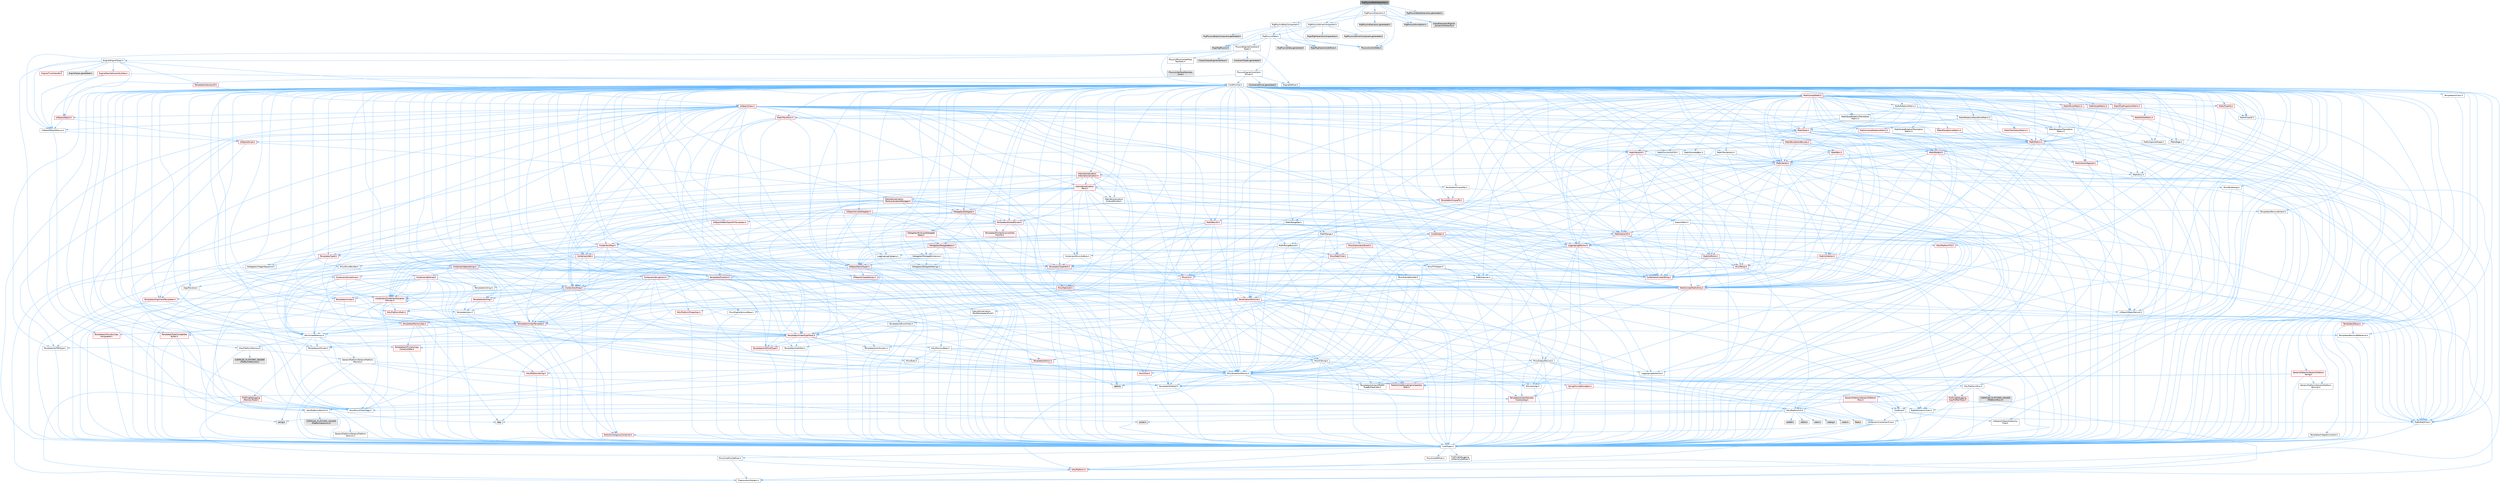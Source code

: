 digraph "RigPhysicsBodyExecution.h"
{
 // INTERACTIVE_SVG=YES
 // LATEX_PDF_SIZE
  bgcolor="transparent";
  edge [fontname=Helvetica,fontsize=10,labelfontname=Helvetica,labelfontsize=10];
  node [fontname=Helvetica,fontsize=10,shape=box,height=0.2,width=0.4];
  Node1 [id="Node000001",label="RigPhysicsBodyExecution.h",height=0.2,width=0.4,color="gray40", fillcolor="grey60", style="filled", fontcolor="black",tooltip=" "];
  Node1 -> Node2 [id="edge1_Node000001_Node000002",color="steelblue1",style="solid",tooltip=" "];
  Node2 [id="Node000002",label="RigPhysicsExecution.h",height=0.2,width=0.4,color="grey40", fillcolor="white", style="filled",URL="$d3/d22/RigPhysicsExecution_8h.html",tooltip=" "];
  Node2 -> Node3 [id="edge2_Node000002_Node000003",color="steelblue1",style="solid",tooltip=" "];
  Node3 [id="Node000003",label="RigPhysicsBodyComponent.h",height=0.2,width=0.4,color="grey40", fillcolor="white", style="filled",URL="$d1/d96/RigPhysicsBodyComponent_8h.html",tooltip=" "];
  Node3 -> Node4 [id="edge3_Node000003_Node000004",color="steelblue1",style="solid",tooltip=" "];
  Node4 [id="Node000004",label="RigPhysicsData.h",height=0.2,width=0.4,color="grey40", fillcolor="white", style="filled",URL="$d7/d66/RigPhysicsData_8h.html",tooltip=" "];
  Node4 -> Node5 [id="edge4_Node000004_Node000005",color="steelblue1",style="solid",tooltip=" "];
  Node5 [id="Node000005",label="PhysicsControlData.h",height=0.2,width=0.4,color="grey60", fillcolor="#E0E0E0", style="filled",tooltip=" "];
  Node4 -> Node6 [id="edge5_Node000004_Node000006",color="steelblue1",style="solid",tooltip=" "];
  Node6 [id="Node000006",label="Rigs/RigPhysics.h",height=0.2,width=0.4,color="grey60", fillcolor="#E0E0E0", style="filled",tooltip=" "];
  Node4 -> Node7 [id="edge6_Node000004_Node000007",color="steelblue1",style="solid",tooltip=" "];
  Node7 [id="Node000007",label="Rigs/RigHierarchyDefines.h",height=0.2,width=0.4,color="grey60", fillcolor="#E0E0E0", style="filled",tooltip=" "];
  Node4 -> Node8 [id="edge7_Node000004_Node000008",color="steelblue1",style="solid",tooltip=" "];
  Node8 [id="Node000008",label="PhysicsEngine/Constraint\lTypes.h",height=0.2,width=0.4,color="grey40", fillcolor="white", style="filled",URL="$d7/dd1/ConstraintTypes_8h.html",tooltip=" "];
  Node8 -> Node9 [id="edge8_Node000008_Node000009",color="steelblue1",style="solid",tooltip=" "];
  Node9 [id="Node000009",label="CoreMinimal.h",height=0.2,width=0.4,color="grey40", fillcolor="white", style="filled",URL="$d7/d67/CoreMinimal_8h.html",tooltip=" "];
  Node9 -> Node10 [id="edge9_Node000009_Node000010",color="steelblue1",style="solid",tooltip=" "];
  Node10 [id="Node000010",label="CoreTypes.h",height=0.2,width=0.4,color="grey40", fillcolor="white", style="filled",URL="$dc/dec/CoreTypes_8h.html",tooltip=" "];
  Node10 -> Node11 [id="edge10_Node000010_Node000011",color="steelblue1",style="solid",tooltip=" "];
  Node11 [id="Node000011",label="HAL/Platform.h",height=0.2,width=0.4,color="red", fillcolor="#FFF0F0", style="filled",URL="$d9/dd0/Platform_8h.html",tooltip=" "];
  Node11 -> Node15 [id="edge11_Node000011_Node000015",color="steelblue1",style="solid",tooltip=" "];
  Node15 [id="Node000015",label="PreprocessorHelpers.h",height=0.2,width=0.4,color="grey40", fillcolor="white", style="filled",URL="$db/ddb/PreprocessorHelpers_8h.html",tooltip=" "];
  Node10 -> Node21 [id="edge12_Node000010_Node000021",color="steelblue1",style="solid",tooltip=" "];
  Node21 [id="Node000021",label="ProfilingDebugging\l/UMemoryDefines.h",height=0.2,width=0.4,color="grey40", fillcolor="white", style="filled",URL="$d2/da2/UMemoryDefines_8h.html",tooltip=" "];
  Node10 -> Node22 [id="edge13_Node000010_Node000022",color="steelblue1",style="solid",tooltip=" "];
  Node22 [id="Node000022",label="Misc/CoreMiscDefines.h",height=0.2,width=0.4,color="grey40", fillcolor="white", style="filled",URL="$da/d38/CoreMiscDefines_8h.html",tooltip=" "];
  Node22 -> Node11 [id="edge14_Node000022_Node000011",color="steelblue1",style="solid",tooltip=" "];
  Node22 -> Node15 [id="edge15_Node000022_Node000015",color="steelblue1",style="solid",tooltip=" "];
  Node10 -> Node23 [id="edge16_Node000010_Node000023",color="steelblue1",style="solid",tooltip=" "];
  Node23 [id="Node000023",label="Misc/CoreDefines.h",height=0.2,width=0.4,color="grey40", fillcolor="white", style="filled",URL="$d3/dd2/CoreDefines_8h.html",tooltip=" "];
  Node9 -> Node24 [id="edge17_Node000009_Node000024",color="steelblue1",style="solid",tooltip=" "];
  Node24 [id="Node000024",label="CoreFwd.h",height=0.2,width=0.4,color="grey40", fillcolor="white", style="filled",URL="$d1/d1e/CoreFwd_8h.html",tooltip=" "];
  Node24 -> Node10 [id="edge18_Node000024_Node000010",color="steelblue1",style="solid",tooltip=" "];
  Node24 -> Node25 [id="edge19_Node000024_Node000025",color="steelblue1",style="solid",tooltip=" "];
  Node25 [id="Node000025",label="Containers/ContainersFwd.h",height=0.2,width=0.4,color="grey40", fillcolor="white", style="filled",URL="$d4/d0a/ContainersFwd_8h.html",tooltip=" "];
  Node25 -> Node11 [id="edge20_Node000025_Node000011",color="steelblue1",style="solid",tooltip=" "];
  Node25 -> Node10 [id="edge21_Node000025_Node000010",color="steelblue1",style="solid",tooltip=" "];
  Node25 -> Node26 [id="edge22_Node000025_Node000026",color="steelblue1",style="solid",tooltip=" "];
  Node26 [id="Node000026",label="Traits/IsContiguousContainer.h",height=0.2,width=0.4,color="red", fillcolor="#FFF0F0", style="filled",URL="$d5/d3c/IsContiguousContainer_8h.html",tooltip=" "];
  Node26 -> Node10 [id="edge23_Node000026_Node000010",color="steelblue1",style="solid",tooltip=" "];
  Node24 -> Node29 [id="edge24_Node000024_Node000029",color="steelblue1",style="solid",tooltip=" "];
  Node29 [id="Node000029",label="Math/MathFwd.h",height=0.2,width=0.4,color="grey40", fillcolor="white", style="filled",URL="$d2/d10/MathFwd_8h.html",tooltip=" "];
  Node29 -> Node11 [id="edge25_Node000029_Node000011",color="steelblue1",style="solid",tooltip=" "];
  Node24 -> Node30 [id="edge26_Node000024_Node000030",color="steelblue1",style="solid",tooltip=" "];
  Node30 [id="Node000030",label="UObject/UObjectHierarchy\lFwd.h",height=0.2,width=0.4,color="grey40", fillcolor="white", style="filled",URL="$d3/d13/UObjectHierarchyFwd_8h.html",tooltip=" "];
  Node9 -> Node30 [id="edge27_Node000009_Node000030",color="steelblue1",style="solid",tooltip=" "];
  Node9 -> Node25 [id="edge28_Node000009_Node000025",color="steelblue1",style="solid",tooltip=" "];
  Node9 -> Node31 [id="edge29_Node000009_Node000031",color="steelblue1",style="solid",tooltip=" "];
  Node31 [id="Node000031",label="Misc/VarArgs.h",height=0.2,width=0.4,color="grey40", fillcolor="white", style="filled",URL="$d5/d6f/VarArgs_8h.html",tooltip=" "];
  Node31 -> Node10 [id="edge30_Node000031_Node000010",color="steelblue1",style="solid",tooltip=" "];
  Node9 -> Node32 [id="edge31_Node000009_Node000032",color="steelblue1",style="solid",tooltip=" "];
  Node32 [id="Node000032",label="Logging/LogVerbosity.h",height=0.2,width=0.4,color="grey40", fillcolor="white", style="filled",URL="$d2/d8f/LogVerbosity_8h.html",tooltip=" "];
  Node32 -> Node10 [id="edge32_Node000032_Node000010",color="steelblue1",style="solid",tooltip=" "];
  Node9 -> Node33 [id="edge33_Node000009_Node000033",color="steelblue1",style="solid",tooltip=" "];
  Node33 [id="Node000033",label="Misc/OutputDevice.h",height=0.2,width=0.4,color="grey40", fillcolor="white", style="filled",URL="$d7/d32/OutputDevice_8h.html",tooltip=" "];
  Node33 -> Node24 [id="edge34_Node000033_Node000024",color="steelblue1",style="solid",tooltip=" "];
  Node33 -> Node10 [id="edge35_Node000033_Node000010",color="steelblue1",style="solid",tooltip=" "];
  Node33 -> Node32 [id="edge36_Node000033_Node000032",color="steelblue1",style="solid",tooltip=" "];
  Node33 -> Node31 [id="edge37_Node000033_Node000031",color="steelblue1",style="solid",tooltip=" "];
  Node33 -> Node34 [id="edge38_Node000033_Node000034",color="steelblue1",style="solid",tooltip=" "];
  Node34 [id="Node000034",label="Templates/IsArrayOrRefOf\lTypeByPredicate.h",height=0.2,width=0.4,color="grey40", fillcolor="white", style="filled",URL="$d6/da1/IsArrayOrRefOfTypeByPredicate_8h.html",tooltip=" "];
  Node34 -> Node10 [id="edge39_Node000034_Node000010",color="steelblue1",style="solid",tooltip=" "];
  Node33 -> Node35 [id="edge40_Node000033_Node000035",color="steelblue1",style="solid",tooltip=" "];
  Node35 [id="Node000035",label="Templates/IsValidVariadic\lFunctionArg.h",height=0.2,width=0.4,color="red", fillcolor="#FFF0F0", style="filled",URL="$d0/dc8/IsValidVariadicFunctionArg_8h.html",tooltip=" "];
  Node35 -> Node10 [id="edge41_Node000035_Node000010",color="steelblue1",style="solid",tooltip=" "];
  Node33 -> Node37 [id="edge42_Node000033_Node000037",color="steelblue1",style="solid",tooltip=" "];
  Node37 [id="Node000037",label="Traits/IsCharEncodingCompatible\lWith.h",height=0.2,width=0.4,color="red", fillcolor="#FFF0F0", style="filled",URL="$df/dd1/IsCharEncodingCompatibleWith_8h.html",tooltip=" "];
  Node9 -> Node39 [id="edge43_Node000009_Node000039",color="steelblue1",style="solid",tooltip=" "];
  Node39 [id="Node000039",label="HAL/PlatformCrt.h",height=0.2,width=0.4,color="grey40", fillcolor="white", style="filled",URL="$d8/d75/PlatformCrt_8h.html",tooltip=" "];
  Node39 -> Node40 [id="edge44_Node000039_Node000040",color="steelblue1",style="solid",tooltip=" "];
  Node40 [id="Node000040",label="new",height=0.2,width=0.4,color="grey60", fillcolor="#E0E0E0", style="filled",tooltip=" "];
  Node39 -> Node41 [id="edge45_Node000039_Node000041",color="steelblue1",style="solid",tooltip=" "];
  Node41 [id="Node000041",label="wchar.h",height=0.2,width=0.4,color="grey60", fillcolor="#E0E0E0", style="filled",tooltip=" "];
  Node39 -> Node42 [id="edge46_Node000039_Node000042",color="steelblue1",style="solid",tooltip=" "];
  Node42 [id="Node000042",label="stddef.h",height=0.2,width=0.4,color="grey60", fillcolor="#E0E0E0", style="filled",tooltip=" "];
  Node39 -> Node43 [id="edge47_Node000039_Node000043",color="steelblue1",style="solid",tooltip=" "];
  Node43 [id="Node000043",label="stdlib.h",height=0.2,width=0.4,color="grey60", fillcolor="#E0E0E0", style="filled",tooltip=" "];
  Node39 -> Node44 [id="edge48_Node000039_Node000044",color="steelblue1",style="solid",tooltip=" "];
  Node44 [id="Node000044",label="stdio.h",height=0.2,width=0.4,color="grey60", fillcolor="#E0E0E0", style="filled",tooltip=" "];
  Node39 -> Node45 [id="edge49_Node000039_Node000045",color="steelblue1",style="solid",tooltip=" "];
  Node45 [id="Node000045",label="stdarg.h",height=0.2,width=0.4,color="grey60", fillcolor="#E0E0E0", style="filled",tooltip=" "];
  Node39 -> Node46 [id="edge50_Node000039_Node000046",color="steelblue1",style="solid",tooltip=" "];
  Node46 [id="Node000046",label="math.h",height=0.2,width=0.4,color="grey60", fillcolor="#E0E0E0", style="filled",tooltip=" "];
  Node39 -> Node47 [id="edge51_Node000039_Node000047",color="steelblue1",style="solid",tooltip=" "];
  Node47 [id="Node000047",label="float.h",height=0.2,width=0.4,color="grey60", fillcolor="#E0E0E0", style="filled",tooltip=" "];
  Node39 -> Node48 [id="edge52_Node000039_Node000048",color="steelblue1",style="solid",tooltip=" "];
  Node48 [id="Node000048",label="string.h",height=0.2,width=0.4,color="grey60", fillcolor="#E0E0E0", style="filled",tooltip=" "];
  Node9 -> Node49 [id="edge53_Node000009_Node000049",color="steelblue1",style="solid",tooltip=" "];
  Node49 [id="Node000049",label="HAL/PlatformMisc.h",height=0.2,width=0.4,color="grey40", fillcolor="white", style="filled",URL="$d0/df5/PlatformMisc_8h.html",tooltip=" "];
  Node49 -> Node10 [id="edge54_Node000049_Node000010",color="steelblue1",style="solid",tooltip=" "];
  Node49 -> Node50 [id="edge55_Node000049_Node000050",color="steelblue1",style="solid",tooltip=" "];
  Node50 [id="Node000050",label="GenericPlatform/GenericPlatform\lMisc.h",height=0.2,width=0.4,color="red", fillcolor="#FFF0F0", style="filled",URL="$db/d9a/GenericPlatformMisc_8h.html",tooltip=" "];
  Node50 -> Node24 [id="edge56_Node000050_Node000024",color="steelblue1",style="solid",tooltip=" "];
  Node50 -> Node10 [id="edge57_Node000050_Node000010",color="steelblue1",style="solid",tooltip=" "];
  Node50 -> Node39 [id="edge58_Node000050_Node000039",color="steelblue1",style="solid",tooltip=" "];
  Node50 -> Node54 [id="edge59_Node000050_Node000054",color="steelblue1",style="solid",tooltip=" "];
  Node54 [id="Node000054",label="Math/NumericLimits.h",height=0.2,width=0.4,color="grey40", fillcolor="white", style="filled",URL="$df/d1b/NumericLimits_8h.html",tooltip=" "];
  Node54 -> Node10 [id="edge60_Node000054_Node000010",color="steelblue1",style="solid",tooltip=" "];
  Node50 -> Node56 [id="edge61_Node000050_Node000056",color="steelblue1",style="solid",tooltip=" "];
  Node56 [id="Node000056",label="Misc/EnumClassFlags.h",height=0.2,width=0.4,color="grey40", fillcolor="white", style="filled",URL="$d8/de7/EnumClassFlags_8h.html",tooltip=" "];
  Node49 -> Node59 [id="edge62_Node000049_Node000059",color="steelblue1",style="solid",tooltip=" "];
  Node59 [id="Node000059",label="COMPILED_PLATFORM_HEADER\l(PlatformMisc.h)",height=0.2,width=0.4,color="grey60", fillcolor="#E0E0E0", style="filled",tooltip=" "];
  Node49 -> Node60 [id="edge63_Node000049_Node000060",color="steelblue1",style="solid",tooltip=" "];
  Node60 [id="Node000060",label="ProfilingDebugging\l/CpuProfilerTrace.h",height=0.2,width=0.4,color="red", fillcolor="#FFF0F0", style="filled",URL="$da/dcb/CpuProfilerTrace_8h.html",tooltip=" "];
  Node60 -> Node10 [id="edge64_Node000060_Node000010",color="steelblue1",style="solid",tooltip=" "];
  Node60 -> Node25 [id="edge65_Node000060_Node000025",color="steelblue1",style="solid",tooltip=" "];
  Node60 -> Node61 [id="edge66_Node000060_Node000061",color="steelblue1",style="solid",tooltip=" "];
  Node61 [id="Node000061",label="HAL/PlatformAtomics.h",height=0.2,width=0.4,color="grey40", fillcolor="white", style="filled",URL="$d3/d36/PlatformAtomics_8h.html",tooltip=" "];
  Node61 -> Node10 [id="edge67_Node000061_Node000010",color="steelblue1",style="solid",tooltip=" "];
  Node61 -> Node62 [id="edge68_Node000061_Node000062",color="steelblue1",style="solid",tooltip=" "];
  Node62 [id="Node000062",label="GenericPlatform/GenericPlatform\lAtomics.h",height=0.2,width=0.4,color="grey40", fillcolor="white", style="filled",URL="$da/d72/GenericPlatformAtomics_8h.html",tooltip=" "];
  Node62 -> Node10 [id="edge69_Node000062_Node000010",color="steelblue1",style="solid",tooltip=" "];
  Node61 -> Node63 [id="edge70_Node000061_Node000063",color="steelblue1",style="solid",tooltip=" "];
  Node63 [id="Node000063",label="COMPILED_PLATFORM_HEADER\l(PlatformAtomics.h)",height=0.2,width=0.4,color="grey60", fillcolor="#E0E0E0", style="filled",tooltip=" "];
  Node60 -> Node15 [id="edge71_Node000060_Node000015",color="steelblue1",style="solid",tooltip=" "];
  Node9 -> Node68 [id="edge72_Node000009_Node000068",color="steelblue1",style="solid",tooltip=" "];
  Node68 [id="Node000068",label="Misc/AssertionMacros.h",height=0.2,width=0.4,color="grey40", fillcolor="white", style="filled",URL="$d0/dfa/AssertionMacros_8h.html",tooltip=" "];
  Node68 -> Node10 [id="edge73_Node000068_Node000010",color="steelblue1",style="solid",tooltip=" "];
  Node68 -> Node11 [id="edge74_Node000068_Node000011",color="steelblue1",style="solid",tooltip=" "];
  Node68 -> Node49 [id="edge75_Node000068_Node000049",color="steelblue1",style="solid",tooltip=" "];
  Node68 -> Node15 [id="edge76_Node000068_Node000015",color="steelblue1",style="solid",tooltip=" "];
  Node68 -> Node69 [id="edge77_Node000068_Node000069",color="steelblue1",style="solid",tooltip=" "];
  Node69 [id="Node000069",label="Templates/EnableIf.h",height=0.2,width=0.4,color="grey40", fillcolor="white", style="filled",URL="$d7/d60/EnableIf_8h.html",tooltip=" "];
  Node69 -> Node10 [id="edge78_Node000069_Node000010",color="steelblue1",style="solid",tooltip=" "];
  Node68 -> Node34 [id="edge79_Node000068_Node000034",color="steelblue1",style="solid",tooltip=" "];
  Node68 -> Node35 [id="edge80_Node000068_Node000035",color="steelblue1",style="solid",tooltip=" "];
  Node68 -> Node37 [id="edge81_Node000068_Node000037",color="steelblue1",style="solid",tooltip=" "];
  Node68 -> Node31 [id="edge82_Node000068_Node000031",color="steelblue1",style="solid",tooltip=" "];
  Node68 -> Node70 [id="edge83_Node000068_Node000070",color="steelblue1",style="solid",tooltip=" "];
  Node70 [id="Node000070",label="String/FormatStringSan.h",height=0.2,width=0.4,color="red", fillcolor="#FFF0F0", style="filled",URL="$d3/d8b/FormatStringSan_8h.html",tooltip=" "];
  Node70 -> Node10 [id="edge84_Node000070_Node000010",color="steelblue1",style="solid",tooltip=" "];
  Node70 -> Node35 [id="edge85_Node000070_Node000035",color="steelblue1",style="solid",tooltip=" "];
  Node70 -> Node25 [id="edge86_Node000070_Node000025",color="steelblue1",style="solid",tooltip=" "];
  Node68 -> Node76 [id="edge87_Node000068_Node000076",color="steelblue1",style="solid",tooltip=" "];
  Node76 [id="Node000076",label="atomic",height=0.2,width=0.4,color="grey60", fillcolor="#E0E0E0", style="filled",tooltip=" "];
  Node9 -> Node77 [id="edge88_Node000009_Node000077",color="steelblue1",style="solid",tooltip=" "];
  Node77 [id="Node000077",label="Templates/IsPointer.h",height=0.2,width=0.4,color="grey40", fillcolor="white", style="filled",URL="$d7/d05/IsPointer_8h.html",tooltip=" "];
  Node77 -> Node10 [id="edge89_Node000077_Node000010",color="steelblue1",style="solid",tooltip=" "];
  Node9 -> Node78 [id="edge90_Node000009_Node000078",color="steelblue1",style="solid",tooltip=" "];
  Node78 [id="Node000078",label="HAL/PlatformMemory.h",height=0.2,width=0.4,color="grey40", fillcolor="white", style="filled",URL="$de/d68/PlatformMemory_8h.html",tooltip=" "];
  Node78 -> Node10 [id="edge91_Node000078_Node000010",color="steelblue1",style="solid",tooltip=" "];
  Node78 -> Node79 [id="edge92_Node000078_Node000079",color="steelblue1",style="solid",tooltip=" "];
  Node79 [id="Node000079",label="GenericPlatform/GenericPlatform\lMemory.h",height=0.2,width=0.4,color="grey40", fillcolor="white", style="filled",URL="$dd/d22/GenericPlatformMemory_8h.html",tooltip=" "];
  Node79 -> Node24 [id="edge93_Node000079_Node000024",color="steelblue1",style="solid",tooltip=" "];
  Node79 -> Node10 [id="edge94_Node000079_Node000010",color="steelblue1",style="solid",tooltip=" "];
  Node79 -> Node80 [id="edge95_Node000079_Node000080",color="steelblue1",style="solid",tooltip=" "];
  Node80 [id="Node000080",label="HAL/PlatformString.h",height=0.2,width=0.4,color="red", fillcolor="#FFF0F0", style="filled",URL="$db/db5/PlatformString_8h.html",tooltip=" "];
  Node80 -> Node10 [id="edge96_Node000080_Node000010",color="steelblue1",style="solid",tooltip=" "];
  Node79 -> Node48 [id="edge97_Node000079_Node000048",color="steelblue1",style="solid",tooltip=" "];
  Node79 -> Node41 [id="edge98_Node000079_Node000041",color="steelblue1",style="solid",tooltip=" "];
  Node78 -> Node82 [id="edge99_Node000078_Node000082",color="steelblue1",style="solid",tooltip=" "];
  Node82 [id="Node000082",label="COMPILED_PLATFORM_HEADER\l(PlatformMemory.h)",height=0.2,width=0.4,color="grey60", fillcolor="#E0E0E0", style="filled",tooltip=" "];
  Node9 -> Node61 [id="edge100_Node000009_Node000061",color="steelblue1",style="solid",tooltip=" "];
  Node9 -> Node83 [id="edge101_Node000009_Node000083",color="steelblue1",style="solid",tooltip=" "];
  Node83 [id="Node000083",label="Misc/Exec.h",height=0.2,width=0.4,color="grey40", fillcolor="white", style="filled",URL="$de/ddb/Exec_8h.html",tooltip=" "];
  Node83 -> Node10 [id="edge102_Node000083_Node000010",color="steelblue1",style="solid",tooltip=" "];
  Node83 -> Node68 [id="edge103_Node000083_Node000068",color="steelblue1",style="solid",tooltip=" "];
  Node9 -> Node84 [id="edge104_Node000009_Node000084",color="steelblue1",style="solid",tooltip=" "];
  Node84 [id="Node000084",label="HAL/MemoryBase.h",height=0.2,width=0.4,color="grey40", fillcolor="white", style="filled",URL="$d6/d9f/MemoryBase_8h.html",tooltip=" "];
  Node84 -> Node10 [id="edge105_Node000084_Node000010",color="steelblue1",style="solid",tooltip=" "];
  Node84 -> Node61 [id="edge106_Node000084_Node000061",color="steelblue1",style="solid",tooltip=" "];
  Node84 -> Node39 [id="edge107_Node000084_Node000039",color="steelblue1",style="solid",tooltip=" "];
  Node84 -> Node83 [id="edge108_Node000084_Node000083",color="steelblue1",style="solid",tooltip=" "];
  Node84 -> Node33 [id="edge109_Node000084_Node000033",color="steelblue1",style="solid",tooltip=" "];
  Node84 -> Node85 [id="edge110_Node000084_Node000085",color="steelblue1",style="solid",tooltip=" "];
  Node85 [id="Node000085",label="Templates/Atomic.h",height=0.2,width=0.4,color="red", fillcolor="#FFF0F0", style="filled",URL="$d3/d91/Atomic_8h.html",tooltip=" "];
  Node85 -> Node76 [id="edge111_Node000085_Node000076",color="steelblue1",style="solid",tooltip=" "];
  Node9 -> Node94 [id="edge112_Node000009_Node000094",color="steelblue1",style="solid",tooltip=" "];
  Node94 [id="Node000094",label="HAL/UnrealMemory.h",height=0.2,width=0.4,color="grey40", fillcolor="white", style="filled",URL="$d9/d96/UnrealMemory_8h.html",tooltip=" "];
  Node94 -> Node10 [id="edge113_Node000094_Node000010",color="steelblue1",style="solid",tooltip=" "];
  Node94 -> Node79 [id="edge114_Node000094_Node000079",color="steelblue1",style="solid",tooltip=" "];
  Node94 -> Node84 [id="edge115_Node000094_Node000084",color="steelblue1",style="solid",tooltip=" "];
  Node94 -> Node78 [id="edge116_Node000094_Node000078",color="steelblue1",style="solid",tooltip=" "];
  Node94 -> Node95 [id="edge117_Node000094_Node000095",color="steelblue1",style="solid",tooltip=" "];
  Node95 [id="Node000095",label="ProfilingDebugging\l/MemoryTrace.h",height=0.2,width=0.4,color="red", fillcolor="#FFF0F0", style="filled",URL="$da/dd7/MemoryTrace_8h.html",tooltip=" "];
  Node95 -> Node11 [id="edge118_Node000095_Node000011",color="steelblue1",style="solid",tooltip=" "];
  Node95 -> Node56 [id="edge119_Node000095_Node000056",color="steelblue1",style="solid",tooltip=" "];
  Node94 -> Node77 [id="edge120_Node000094_Node000077",color="steelblue1",style="solid",tooltip=" "];
  Node9 -> Node96 [id="edge121_Node000009_Node000096",color="steelblue1",style="solid",tooltip=" "];
  Node96 [id="Node000096",label="Templates/IsArithmetic.h",height=0.2,width=0.4,color="grey40", fillcolor="white", style="filled",URL="$d2/d5d/IsArithmetic_8h.html",tooltip=" "];
  Node96 -> Node10 [id="edge122_Node000096_Node000010",color="steelblue1",style="solid",tooltip=" "];
  Node9 -> Node90 [id="edge123_Node000009_Node000090",color="steelblue1",style="solid",tooltip=" "];
  Node90 [id="Node000090",label="Templates/AndOrNot.h",height=0.2,width=0.4,color="grey40", fillcolor="white", style="filled",URL="$db/d0a/AndOrNot_8h.html",tooltip=" "];
  Node90 -> Node10 [id="edge124_Node000090_Node000010",color="steelblue1",style="solid",tooltip=" "];
  Node9 -> Node97 [id="edge125_Node000009_Node000097",color="steelblue1",style="solid",tooltip=" "];
  Node97 [id="Node000097",label="Templates/IsPODType.h",height=0.2,width=0.4,color="grey40", fillcolor="white", style="filled",URL="$d7/db1/IsPODType_8h.html",tooltip=" "];
  Node97 -> Node10 [id="edge126_Node000097_Node000010",color="steelblue1",style="solid",tooltip=" "];
  Node9 -> Node98 [id="edge127_Node000009_Node000098",color="steelblue1",style="solid",tooltip=" "];
  Node98 [id="Node000098",label="Templates/IsUECoreType.h",height=0.2,width=0.4,color="red", fillcolor="#FFF0F0", style="filled",URL="$d1/db8/IsUECoreType_8h.html",tooltip=" "];
  Node98 -> Node10 [id="edge128_Node000098_Node000010",color="steelblue1",style="solid",tooltip=" "];
  Node9 -> Node91 [id="edge129_Node000009_Node000091",color="steelblue1",style="solid",tooltip=" "];
  Node91 [id="Node000091",label="Templates/IsTriviallyCopy\lConstructible.h",height=0.2,width=0.4,color="red", fillcolor="#FFF0F0", style="filled",URL="$d3/d78/IsTriviallyCopyConstructible_8h.html",tooltip=" "];
  Node91 -> Node10 [id="edge130_Node000091_Node000010",color="steelblue1",style="solid",tooltip=" "];
  Node9 -> Node99 [id="edge131_Node000009_Node000099",color="steelblue1",style="solid",tooltip=" "];
  Node99 [id="Node000099",label="Templates/UnrealTypeTraits.h",height=0.2,width=0.4,color="red", fillcolor="#FFF0F0", style="filled",URL="$d2/d2d/UnrealTypeTraits_8h.html",tooltip=" "];
  Node99 -> Node10 [id="edge132_Node000099_Node000010",color="steelblue1",style="solid",tooltip=" "];
  Node99 -> Node77 [id="edge133_Node000099_Node000077",color="steelblue1",style="solid",tooltip=" "];
  Node99 -> Node68 [id="edge134_Node000099_Node000068",color="steelblue1",style="solid",tooltip=" "];
  Node99 -> Node90 [id="edge135_Node000099_Node000090",color="steelblue1",style="solid",tooltip=" "];
  Node99 -> Node69 [id="edge136_Node000099_Node000069",color="steelblue1",style="solid",tooltip=" "];
  Node99 -> Node96 [id="edge137_Node000099_Node000096",color="steelblue1",style="solid",tooltip=" "];
  Node99 -> Node97 [id="edge138_Node000099_Node000097",color="steelblue1",style="solid",tooltip=" "];
  Node99 -> Node98 [id="edge139_Node000099_Node000098",color="steelblue1",style="solid",tooltip=" "];
  Node99 -> Node91 [id="edge140_Node000099_Node000091",color="steelblue1",style="solid",tooltip=" "];
  Node9 -> Node69 [id="edge141_Node000009_Node000069",color="steelblue1",style="solid",tooltip=" "];
  Node9 -> Node101 [id="edge142_Node000009_Node000101",color="steelblue1",style="solid",tooltip=" "];
  Node101 [id="Node000101",label="Templates/RemoveReference.h",height=0.2,width=0.4,color="grey40", fillcolor="white", style="filled",URL="$da/dbe/RemoveReference_8h.html",tooltip=" "];
  Node101 -> Node10 [id="edge143_Node000101_Node000010",color="steelblue1",style="solid",tooltip=" "];
  Node9 -> Node102 [id="edge144_Node000009_Node000102",color="steelblue1",style="solid",tooltip=" "];
  Node102 [id="Node000102",label="Templates/IntegralConstant.h",height=0.2,width=0.4,color="grey40", fillcolor="white", style="filled",URL="$db/d1b/IntegralConstant_8h.html",tooltip=" "];
  Node102 -> Node10 [id="edge145_Node000102_Node000010",color="steelblue1",style="solid",tooltip=" "];
  Node9 -> Node103 [id="edge146_Node000009_Node000103",color="steelblue1",style="solid",tooltip=" "];
  Node103 [id="Node000103",label="Templates/IsClass.h",height=0.2,width=0.4,color="grey40", fillcolor="white", style="filled",URL="$db/dcb/IsClass_8h.html",tooltip=" "];
  Node103 -> Node10 [id="edge147_Node000103_Node000010",color="steelblue1",style="solid",tooltip=" "];
  Node9 -> Node104 [id="edge148_Node000009_Node000104",color="steelblue1",style="solid",tooltip=" "];
  Node104 [id="Node000104",label="Templates/TypeCompatible\lBytes.h",height=0.2,width=0.4,color="red", fillcolor="#FFF0F0", style="filled",URL="$df/d0a/TypeCompatibleBytes_8h.html",tooltip=" "];
  Node104 -> Node10 [id="edge149_Node000104_Node000010",color="steelblue1",style="solid",tooltip=" "];
  Node104 -> Node48 [id="edge150_Node000104_Node000048",color="steelblue1",style="solid",tooltip=" "];
  Node104 -> Node40 [id="edge151_Node000104_Node000040",color="steelblue1",style="solid",tooltip=" "];
  Node9 -> Node26 [id="edge152_Node000009_Node000026",color="steelblue1",style="solid",tooltip=" "];
  Node9 -> Node105 [id="edge153_Node000009_Node000105",color="steelblue1",style="solid",tooltip=" "];
  Node105 [id="Node000105",label="Templates/UnrealTemplate.h",height=0.2,width=0.4,color="red", fillcolor="#FFF0F0", style="filled",URL="$d4/d24/UnrealTemplate_8h.html",tooltip=" "];
  Node105 -> Node10 [id="edge154_Node000105_Node000010",color="steelblue1",style="solid",tooltip=" "];
  Node105 -> Node77 [id="edge155_Node000105_Node000077",color="steelblue1",style="solid",tooltip=" "];
  Node105 -> Node94 [id="edge156_Node000105_Node000094",color="steelblue1",style="solid",tooltip=" "];
  Node105 -> Node99 [id="edge157_Node000105_Node000099",color="steelblue1",style="solid",tooltip=" "];
  Node105 -> Node101 [id="edge158_Node000105_Node000101",color="steelblue1",style="solid",tooltip=" "];
  Node105 -> Node104 [id="edge159_Node000105_Node000104",color="steelblue1",style="solid",tooltip=" "];
  Node105 -> Node26 [id="edge160_Node000105_Node000026",color="steelblue1",style="solid",tooltip=" "];
  Node9 -> Node54 [id="edge161_Node000009_Node000054",color="steelblue1",style="solid",tooltip=" "];
  Node9 -> Node109 [id="edge162_Node000009_Node000109",color="steelblue1",style="solid",tooltip=" "];
  Node109 [id="Node000109",label="HAL/PlatformMath.h",height=0.2,width=0.4,color="red", fillcolor="#FFF0F0", style="filled",URL="$dc/d53/PlatformMath_8h.html",tooltip=" "];
  Node109 -> Node10 [id="edge163_Node000109_Node000010",color="steelblue1",style="solid",tooltip=" "];
  Node9 -> Node92 [id="edge164_Node000009_Node000092",color="steelblue1",style="solid",tooltip=" "];
  Node92 [id="Node000092",label="Templates/IsTriviallyCopy\lAssignable.h",height=0.2,width=0.4,color="red", fillcolor="#FFF0F0", style="filled",URL="$d2/df2/IsTriviallyCopyAssignable_8h.html",tooltip=" "];
  Node92 -> Node10 [id="edge165_Node000092_Node000010",color="steelblue1",style="solid",tooltip=" "];
  Node9 -> Node117 [id="edge166_Node000009_Node000117",color="steelblue1",style="solid",tooltip=" "];
  Node117 [id="Node000117",label="Templates/MemoryOps.h",height=0.2,width=0.4,color="red", fillcolor="#FFF0F0", style="filled",URL="$db/dea/MemoryOps_8h.html",tooltip=" "];
  Node117 -> Node10 [id="edge167_Node000117_Node000010",color="steelblue1",style="solid",tooltip=" "];
  Node117 -> Node94 [id="edge168_Node000117_Node000094",color="steelblue1",style="solid",tooltip=" "];
  Node117 -> Node92 [id="edge169_Node000117_Node000092",color="steelblue1",style="solid",tooltip=" "];
  Node117 -> Node91 [id="edge170_Node000117_Node000091",color="steelblue1",style="solid",tooltip=" "];
  Node117 -> Node99 [id="edge171_Node000117_Node000099",color="steelblue1",style="solid",tooltip=" "];
  Node117 -> Node40 [id="edge172_Node000117_Node000040",color="steelblue1",style="solid",tooltip=" "];
  Node9 -> Node118 [id="edge173_Node000009_Node000118",color="steelblue1",style="solid",tooltip=" "];
  Node118 [id="Node000118",label="Containers/ContainerAllocation\lPolicies.h",height=0.2,width=0.4,color="red", fillcolor="#FFF0F0", style="filled",URL="$d7/dff/ContainerAllocationPolicies_8h.html",tooltip=" "];
  Node118 -> Node10 [id="edge174_Node000118_Node000010",color="steelblue1",style="solid",tooltip=" "];
  Node118 -> Node118 [id="edge175_Node000118_Node000118",color="steelblue1",style="solid",tooltip=" "];
  Node118 -> Node109 [id="edge176_Node000118_Node000109",color="steelblue1",style="solid",tooltip=" "];
  Node118 -> Node94 [id="edge177_Node000118_Node000094",color="steelblue1",style="solid",tooltip=" "];
  Node118 -> Node54 [id="edge178_Node000118_Node000054",color="steelblue1",style="solid",tooltip=" "];
  Node118 -> Node68 [id="edge179_Node000118_Node000068",color="steelblue1",style="solid",tooltip=" "];
  Node118 -> Node117 [id="edge180_Node000118_Node000117",color="steelblue1",style="solid",tooltip=" "];
  Node118 -> Node104 [id="edge181_Node000118_Node000104",color="steelblue1",style="solid",tooltip=" "];
  Node9 -> Node121 [id="edge182_Node000009_Node000121",color="steelblue1",style="solid",tooltip=" "];
  Node121 [id="Node000121",label="Templates/IsEnumClass.h",height=0.2,width=0.4,color="grey40", fillcolor="white", style="filled",URL="$d7/d15/IsEnumClass_8h.html",tooltip=" "];
  Node121 -> Node10 [id="edge183_Node000121_Node000010",color="steelblue1",style="solid",tooltip=" "];
  Node121 -> Node90 [id="edge184_Node000121_Node000090",color="steelblue1",style="solid",tooltip=" "];
  Node9 -> Node122 [id="edge185_Node000009_Node000122",color="steelblue1",style="solid",tooltip=" "];
  Node122 [id="Node000122",label="HAL/PlatformProperties.h",height=0.2,width=0.4,color="red", fillcolor="#FFF0F0", style="filled",URL="$d9/db0/PlatformProperties_8h.html",tooltip=" "];
  Node122 -> Node10 [id="edge186_Node000122_Node000010",color="steelblue1",style="solid",tooltip=" "];
  Node9 -> Node125 [id="edge187_Node000009_Node000125",color="steelblue1",style="solid",tooltip=" "];
  Node125 [id="Node000125",label="Misc/EngineVersionBase.h",height=0.2,width=0.4,color="grey40", fillcolor="white", style="filled",URL="$d5/d2b/EngineVersionBase_8h.html",tooltip=" "];
  Node125 -> Node10 [id="edge188_Node000125_Node000010",color="steelblue1",style="solid",tooltip=" "];
  Node9 -> Node126 [id="edge189_Node000009_Node000126",color="steelblue1",style="solid",tooltip=" "];
  Node126 [id="Node000126",label="Internationalization\l/TextNamespaceFwd.h",height=0.2,width=0.4,color="grey40", fillcolor="white", style="filled",URL="$d8/d97/TextNamespaceFwd_8h.html",tooltip=" "];
  Node126 -> Node10 [id="edge190_Node000126_Node000010",color="steelblue1",style="solid",tooltip=" "];
  Node9 -> Node127 [id="edge191_Node000009_Node000127",color="steelblue1",style="solid",tooltip=" "];
  Node127 [id="Node000127",label="Serialization/Archive.h",height=0.2,width=0.4,color="red", fillcolor="#FFF0F0", style="filled",URL="$d7/d3b/Archive_8h.html",tooltip=" "];
  Node127 -> Node24 [id="edge192_Node000127_Node000024",color="steelblue1",style="solid",tooltip=" "];
  Node127 -> Node10 [id="edge193_Node000127_Node000010",color="steelblue1",style="solid",tooltip=" "];
  Node127 -> Node122 [id="edge194_Node000127_Node000122",color="steelblue1",style="solid",tooltip=" "];
  Node127 -> Node126 [id="edge195_Node000127_Node000126",color="steelblue1",style="solid",tooltip=" "];
  Node127 -> Node29 [id="edge196_Node000127_Node000029",color="steelblue1",style="solid",tooltip=" "];
  Node127 -> Node68 [id="edge197_Node000127_Node000068",color="steelblue1",style="solid",tooltip=" "];
  Node127 -> Node125 [id="edge198_Node000127_Node000125",color="steelblue1",style="solid",tooltip=" "];
  Node127 -> Node31 [id="edge199_Node000127_Node000031",color="steelblue1",style="solid",tooltip=" "];
  Node127 -> Node69 [id="edge200_Node000127_Node000069",color="steelblue1",style="solid",tooltip=" "];
  Node127 -> Node34 [id="edge201_Node000127_Node000034",color="steelblue1",style="solid",tooltip=" "];
  Node127 -> Node121 [id="edge202_Node000127_Node000121",color="steelblue1",style="solid",tooltip=" "];
  Node127 -> Node35 [id="edge203_Node000127_Node000035",color="steelblue1",style="solid",tooltip=" "];
  Node127 -> Node105 [id="edge204_Node000127_Node000105",color="steelblue1",style="solid",tooltip=" "];
  Node127 -> Node37 [id="edge205_Node000127_Node000037",color="steelblue1",style="solid",tooltip=" "];
  Node127 -> Node130 [id="edge206_Node000127_Node000130",color="steelblue1",style="solid",tooltip=" "];
  Node130 [id="Node000130",label="UObject/ObjectVersion.h",height=0.2,width=0.4,color="grey40", fillcolor="white", style="filled",URL="$da/d63/ObjectVersion_8h.html",tooltip=" "];
  Node130 -> Node10 [id="edge207_Node000130_Node000010",color="steelblue1",style="solid",tooltip=" "];
  Node9 -> Node131 [id="edge208_Node000009_Node000131",color="steelblue1",style="solid",tooltip=" "];
  Node131 [id="Node000131",label="Templates/Less.h",height=0.2,width=0.4,color="grey40", fillcolor="white", style="filled",URL="$de/dc8/Less_8h.html",tooltip=" "];
  Node131 -> Node10 [id="edge209_Node000131_Node000010",color="steelblue1",style="solid",tooltip=" "];
  Node131 -> Node105 [id="edge210_Node000131_Node000105",color="steelblue1",style="solid",tooltip=" "];
  Node9 -> Node132 [id="edge211_Node000009_Node000132",color="steelblue1",style="solid",tooltip=" "];
  Node132 [id="Node000132",label="Templates/Sorting.h",height=0.2,width=0.4,color="red", fillcolor="#FFF0F0", style="filled",URL="$d3/d9e/Sorting_8h.html",tooltip=" "];
  Node132 -> Node10 [id="edge212_Node000132_Node000010",color="steelblue1",style="solid",tooltip=" "];
  Node132 -> Node109 [id="edge213_Node000132_Node000109",color="steelblue1",style="solid",tooltip=" "];
  Node132 -> Node131 [id="edge214_Node000132_Node000131",color="steelblue1",style="solid",tooltip=" "];
  Node9 -> Node143 [id="edge215_Node000009_Node000143",color="steelblue1",style="solid",tooltip=" "];
  Node143 [id="Node000143",label="Misc/Char.h",height=0.2,width=0.4,color="red", fillcolor="#FFF0F0", style="filled",URL="$d0/d58/Char_8h.html",tooltip=" "];
  Node143 -> Node10 [id="edge216_Node000143_Node000010",color="steelblue1",style="solid",tooltip=" "];
  Node9 -> Node146 [id="edge217_Node000009_Node000146",color="steelblue1",style="solid",tooltip=" "];
  Node146 [id="Node000146",label="GenericPlatform/GenericPlatform\lStricmp.h",height=0.2,width=0.4,color="grey40", fillcolor="white", style="filled",URL="$d2/d86/GenericPlatformStricmp_8h.html",tooltip=" "];
  Node146 -> Node10 [id="edge218_Node000146_Node000010",color="steelblue1",style="solid",tooltip=" "];
  Node9 -> Node147 [id="edge219_Node000009_Node000147",color="steelblue1",style="solid",tooltip=" "];
  Node147 [id="Node000147",label="GenericPlatform/GenericPlatform\lString.h",height=0.2,width=0.4,color="red", fillcolor="#FFF0F0", style="filled",URL="$dd/d20/GenericPlatformString_8h.html",tooltip=" "];
  Node147 -> Node10 [id="edge220_Node000147_Node000010",color="steelblue1",style="solid",tooltip=" "];
  Node147 -> Node146 [id="edge221_Node000147_Node000146",color="steelblue1",style="solid",tooltip=" "];
  Node147 -> Node69 [id="edge222_Node000147_Node000069",color="steelblue1",style="solid",tooltip=" "];
  Node147 -> Node37 [id="edge223_Node000147_Node000037",color="steelblue1",style="solid",tooltip=" "];
  Node9 -> Node80 [id="edge224_Node000009_Node000080",color="steelblue1",style="solid",tooltip=" "];
  Node9 -> Node150 [id="edge225_Node000009_Node000150",color="steelblue1",style="solid",tooltip=" "];
  Node150 [id="Node000150",label="Misc/CString.h",height=0.2,width=0.4,color="grey40", fillcolor="white", style="filled",URL="$d2/d49/CString_8h.html",tooltip=" "];
  Node150 -> Node10 [id="edge226_Node000150_Node000010",color="steelblue1",style="solid",tooltip=" "];
  Node150 -> Node39 [id="edge227_Node000150_Node000039",color="steelblue1",style="solid",tooltip=" "];
  Node150 -> Node80 [id="edge228_Node000150_Node000080",color="steelblue1",style="solid",tooltip=" "];
  Node150 -> Node68 [id="edge229_Node000150_Node000068",color="steelblue1",style="solid",tooltip=" "];
  Node150 -> Node143 [id="edge230_Node000150_Node000143",color="steelblue1",style="solid",tooltip=" "];
  Node150 -> Node31 [id="edge231_Node000150_Node000031",color="steelblue1",style="solid",tooltip=" "];
  Node150 -> Node34 [id="edge232_Node000150_Node000034",color="steelblue1",style="solid",tooltip=" "];
  Node150 -> Node35 [id="edge233_Node000150_Node000035",color="steelblue1",style="solid",tooltip=" "];
  Node150 -> Node37 [id="edge234_Node000150_Node000037",color="steelblue1",style="solid",tooltip=" "];
  Node9 -> Node151 [id="edge235_Node000009_Node000151",color="steelblue1",style="solid",tooltip=" "];
  Node151 [id="Node000151",label="Misc/Crc.h",height=0.2,width=0.4,color="red", fillcolor="#FFF0F0", style="filled",URL="$d4/dd2/Crc_8h.html",tooltip=" "];
  Node151 -> Node10 [id="edge236_Node000151_Node000010",color="steelblue1",style="solid",tooltip=" "];
  Node151 -> Node80 [id="edge237_Node000151_Node000080",color="steelblue1",style="solid",tooltip=" "];
  Node151 -> Node68 [id="edge238_Node000151_Node000068",color="steelblue1",style="solid",tooltip=" "];
  Node151 -> Node150 [id="edge239_Node000151_Node000150",color="steelblue1",style="solid",tooltip=" "];
  Node151 -> Node143 [id="edge240_Node000151_Node000143",color="steelblue1",style="solid",tooltip=" "];
  Node151 -> Node99 [id="edge241_Node000151_Node000099",color="steelblue1",style="solid",tooltip=" "];
  Node9 -> Node142 [id="edge242_Node000009_Node000142",color="steelblue1",style="solid",tooltip=" "];
  Node142 [id="Node000142",label="Math/UnrealMathUtility.h",height=0.2,width=0.4,color="red", fillcolor="#FFF0F0", style="filled",URL="$db/db8/UnrealMathUtility_8h.html",tooltip=" "];
  Node142 -> Node10 [id="edge243_Node000142_Node000010",color="steelblue1",style="solid",tooltip=" "];
  Node142 -> Node68 [id="edge244_Node000142_Node000068",color="steelblue1",style="solid",tooltip=" "];
  Node142 -> Node109 [id="edge245_Node000142_Node000109",color="steelblue1",style="solid",tooltip=" "];
  Node142 -> Node29 [id="edge246_Node000142_Node000029",color="steelblue1",style="solid",tooltip=" "];
  Node9 -> Node152 [id="edge247_Node000009_Node000152",color="steelblue1",style="solid",tooltip=" "];
  Node152 [id="Node000152",label="Containers/UnrealString.h",height=0.2,width=0.4,color="red", fillcolor="#FFF0F0", style="filled",URL="$d5/dba/UnrealString_8h.html",tooltip=" "];
  Node9 -> Node156 [id="edge248_Node000009_Node000156",color="steelblue1",style="solid",tooltip=" "];
  Node156 [id="Node000156",label="Containers/Array.h",height=0.2,width=0.4,color="red", fillcolor="#FFF0F0", style="filled",URL="$df/dd0/Array_8h.html",tooltip=" "];
  Node156 -> Node10 [id="edge249_Node000156_Node000010",color="steelblue1",style="solid",tooltip=" "];
  Node156 -> Node68 [id="edge250_Node000156_Node000068",color="steelblue1",style="solid",tooltip=" "];
  Node156 -> Node94 [id="edge251_Node000156_Node000094",color="steelblue1",style="solid",tooltip=" "];
  Node156 -> Node99 [id="edge252_Node000156_Node000099",color="steelblue1",style="solid",tooltip=" "];
  Node156 -> Node105 [id="edge253_Node000156_Node000105",color="steelblue1",style="solid",tooltip=" "];
  Node156 -> Node118 [id="edge254_Node000156_Node000118",color="steelblue1",style="solid",tooltip=" "];
  Node156 -> Node127 [id="edge255_Node000156_Node000127",color="steelblue1",style="solid",tooltip=" "];
  Node156 -> Node135 [id="edge256_Node000156_Node000135",color="steelblue1",style="solid",tooltip=" "];
  Node135 [id="Node000135",label="Templates/Invoke.h",height=0.2,width=0.4,color="red", fillcolor="#FFF0F0", style="filled",URL="$d7/deb/Invoke_8h.html",tooltip=" "];
  Node135 -> Node10 [id="edge257_Node000135_Node000010",color="steelblue1",style="solid",tooltip=" "];
  Node135 -> Node105 [id="edge258_Node000135_Node000105",color="steelblue1",style="solid",tooltip=" "];
  Node156 -> Node131 [id="edge259_Node000156_Node000131",color="steelblue1",style="solid",tooltip=" "];
  Node156 -> Node132 [id="edge260_Node000156_Node000132",color="steelblue1",style="solid",tooltip=" "];
  Node156 -> Node179 [id="edge261_Node000156_Node000179",color="steelblue1",style="solid",tooltip=" "];
  Node179 [id="Node000179",label="Templates/AlignmentTemplates.h",height=0.2,width=0.4,color="red", fillcolor="#FFF0F0", style="filled",URL="$dd/d32/AlignmentTemplates_8h.html",tooltip=" "];
  Node179 -> Node10 [id="edge262_Node000179_Node000010",color="steelblue1",style="solid",tooltip=" "];
  Node179 -> Node77 [id="edge263_Node000179_Node000077",color="steelblue1",style="solid",tooltip=" "];
  Node9 -> Node180 [id="edge264_Node000009_Node000180",color="steelblue1",style="solid",tooltip=" "];
  Node180 [id="Node000180",label="Misc/FrameNumber.h",height=0.2,width=0.4,color="grey40", fillcolor="white", style="filled",URL="$dd/dbd/FrameNumber_8h.html",tooltip=" "];
  Node180 -> Node10 [id="edge265_Node000180_Node000010",color="steelblue1",style="solid",tooltip=" "];
  Node180 -> Node54 [id="edge266_Node000180_Node000054",color="steelblue1",style="solid",tooltip=" "];
  Node180 -> Node142 [id="edge267_Node000180_Node000142",color="steelblue1",style="solid",tooltip=" "];
  Node180 -> Node69 [id="edge268_Node000180_Node000069",color="steelblue1",style="solid",tooltip=" "];
  Node180 -> Node99 [id="edge269_Node000180_Node000099",color="steelblue1",style="solid",tooltip=" "];
  Node9 -> Node181 [id="edge270_Node000009_Node000181",color="steelblue1",style="solid",tooltip=" "];
  Node181 [id="Node000181",label="Misc/Timespan.h",height=0.2,width=0.4,color="grey40", fillcolor="white", style="filled",URL="$da/dd9/Timespan_8h.html",tooltip=" "];
  Node181 -> Node10 [id="edge271_Node000181_Node000010",color="steelblue1",style="solid",tooltip=" "];
  Node181 -> Node182 [id="edge272_Node000181_Node000182",color="steelblue1",style="solid",tooltip=" "];
  Node182 [id="Node000182",label="Math/Interval.h",height=0.2,width=0.4,color="grey40", fillcolor="white", style="filled",URL="$d1/d55/Interval_8h.html",tooltip=" "];
  Node182 -> Node10 [id="edge273_Node000182_Node000010",color="steelblue1",style="solid",tooltip=" "];
  Node182 -> Node96 [id="edge274_Node000182_Node000096",color="steelblue1",style="solid",tooltip=" "];
  Node182 -> Node99 [id="edge275_Node000182_Node000099",color="steelblue1",style="solid",tooltip=" "];
  Node182 -> Node54 [id="edge276_Node000182_Node000054",color="steelblue1",style="solid",tooltip=" "];
  Node182 -> Node142 [id="edge277_Node000182_Node000142",color="steelblue1",style="solid",tooltip=" "];
  Node181 -> Node142 [id="edge278_Node000181_Node000142",color="steelblue1",style="solid",tooltip=" "];
  Node181 -> Node68 [id="edge279_Node000181_Node000068",color="steelblue1",style="solid",tooltip=" "];
  Node9 -> Node183 [id="edge280_Node000009_Node000183",color="steelblue1",style="solid",tooltip=" "];
  Node183 [id="Node000183",label="Containers/StringConv.h",height=0.2,width=0.4,color="red", fillcolor="#FFF0F0", style="filled",URL="$d3/ddf/StringConv_8h.html",tooltip=" "];
  Node183 -> Node10 [id="edge281_Node000183_Node000010",color="steelblue1",style="solid",tooltip=" "];
  Node183 -> Node68 [id="edge282_Node000183_Node000068",color="steelblue1",style="solid",tooltip=" "];
  Node183 -> Node118 [id="edge283_Node000183_Node000118",color="steelblue1",style="solid",tooltip=" "];
  Node183 -> Node156 [id="edge284_Node000183_Node000156",color="steelblue1",style="solid",tooltip=" "];
  Node183 -> Node150 [id="edge285_Node000183_Node000150",color="steelblue1",style="solid",tooltip=" "];
  Node183 -> Node184 [id="edge286_Node000183_Node000184",color="steelblue1",style="solid",tooltip=" "];
  Node184 [id="Node000184",label="Templates/IsArray.h",height=0.2,width=0.4,color="grey40", fillcolor="white", style="filled",URL="$d8/d8d/IsArray_8h.html",tooltip=" "];
  Node184 -> Node10 [id="edge287_Node000184_Node000010",color="steelblue1",style="solid",tooltip=" "];
  Node183 -> Node105 [id="edge288_Node000183_Node000105",color="steelblue1",style="solid",tooltip=" "];
  Node183 -> Node99 [id="edge289_Node000183_Node000099",color="steelblue1",style="solid",tooltip=" "];
  Node183 -> Node37 [id="edge290_Node000183_Node000037",color="steelblue1",style="solid",tooltip=" "];
  Node183 -> Node26 [id="edge291_Node000183_Node000026",color="steelblue1",style="solid",tooltip=" "];
  Node9 -> Node185 [id="edge292_Node000009_Node000185",color="steelblue1",style="solid",tooltip=" "];
  Node185 [id="Node000185",label="UObject/UnrealNames.h",height=0.2,width=0.4,color="red", fillcolor="#FFF0F0", style="filled",URL="$d8/db1/UnrealNames_8h.html",tooltip=" "];
  Node185 -> Node10 [id="edge293_Node000185_Node000010",color="steelblue1",style="solid",tooltip=" "];
  Node9 -> Node187 [id="edge294_Node000009_Node000187",color="steelblue1",style="solid",tooltip=" "];
  Node187 [id="Node000187",label="UObject/NameTypes.h",height=0.2,width=0.4,color="red", fillcolor="#FFF0F0", style="filled",URL="$d6/d35/NameTypes_8h.html",tooltip=" "];
  Node187 -> Node10 [id="edge295_Node000187_Node000010",color="steelblue1",style="solid",tooltip=" "];
  Node187 -> Node68 [id="edge296_Node000187_Node000068",color="steelblue1",style="solid",tooltip=" "];
  Node187 -> Node94 [id="edge297_Node000187_Node000094",color="steelblue1",style="solid",tooltip=" "];
  Node187 -> Node99 [id="edge298_Node000187_Node000099",color="steelblue1",style="solid",tooltip=" "];
  Node187 -> Node105 [id="edge299_Node000187_Node000105",color="steelblue1",style="solid",tooltip=" "];
  Node187 -> Node152 [id="edge300_Node000187_Node000152",color="steelblue1",style="solid",tooltip=" "];
  Node187 -> Node183 [id="edge301_Node000187_Node000183",color="steelblue1",style="solid",tooltip=" "];
  Node187 -> Node185 [id="edge302_Node000187_Node000185",color="steelblue1",style="solid",tooltip=" "];
  Node187 -> Node85 [id="edge303_Node000187_Node000085",color="steelblue1",style="solid",tooltip=" "];
  Node9 -> Node195 [id="edge304_Node000009_Node000195",color="steelblue1",style="solid",tooltip=" "];
  Node195 [id="Node000195",label="Misc/Parse.h",height=0.2,width=0.4,color="red", fillcolor="#FFF0F0", style="filled",URL="$dc/d71/Parse_8h.html",tooltip=" "];
  Node195 -> Node152 [id="edge305_Node000195_Node000152",color="steelblue1",style="solid",tooltip=" "];
  Node195 -> Node10 [id="edge306_Node000195_Node000010",color="steelblue1",style="solid",tooltip=" "];
  Node195 -> Node39 [id="edge307_Node000195_Node000039",color="steelblue1",style="solid",tooltip=" "];
  Node195 -> Node56 [id="edge308_Node000195_Node000056",color="steelblue1",style="solid",tooltip=" "];
  Node195 -> Node196 [id="edge309_Node000195_Node000196",color="steelblue1",style="solid",tooltip=" "];
  Node196 [id="Node000196",label="Templates/Function.h",height=0.2,width=0.4,color="red", fillcolor="#FFF0F0", style="filled",URL="$df/df5/Function_8h.html",tooltip=" "];
  Node196 -> Node10 [id="edge310_Node000196_Node000010",color="steelblue1",style="solid",tooltip=" "];
  Node196 -> Node68 [id="edge311_Node000196_Node000068",color="steelblue1",style="solid",tooltip=" "];
  Node196 -> Node94 [id="edge312_Node000196_Node000094",color="steelblue1",style="solid",tooltip=" "];
  Node196 -> Node99 [id="edge313_Node000196_Node000099",color="steelblue1",style="solid",tooltip=" "];
  Node196 -> Node135 [id="edge314_Node000196_Node000135",color="steelblue1",style="solid",tooltip=" "];
  Node196 -> Node105 [id="edge315_Node000196_Node000105",color="steelblue1",style="solid",tooltip=" "];
  Node196 -> Node142 [id="edge316_Node000196_Node000142",color="steelblue1",style="solid",tooltip=" "];
  Node196 -> Node40 [id="edge317_Node000196_Node000040",color="steelblue1",style="solid",tooltip=" "];
  Node9 -> Node179 [id="edge318_Node000009_Node000179",color="steelblue1",style="solid",tooltip=" "];
  Node9 -> Node198 [id="edge319_Node000009_Node000198",color="steelblue1",style="solid",tooltip=" "];
  Node198 [id="Node000198",label="Misc/StructBuilder.h",height=0.2,width=0.4,color="grey40", fillcolor="white", style="filled",URL="$d9/db3/StructBuilder_8h.html",tooltip=" "];
  Node198 -> Node10 [id="edge320_Node000198_Node000010",color="steelblue1",style="solid",tooltip=" "];
  Node198 -> Node142 [id="edge321_Node000198_Node000142",color="steelblue1",style="solid",tooltip=" "];
  Node198 -> Node179 [id="edge322_Node000198_Node000179",color="steelblue1",style="solid",tooltip=" "];
  Node9 -> Node111 [id="edge323_Node000009_Node000111",color="steelblue1",style="solid",tooltip=" "];
  Node111 [id="Node000111",label="Templates/Decay.h",height=0.2,width=0.4,color="red", fillcolor="#FFF0F0", style="filled",URL="$dd/d0f/Decay_8h.html",tooltip=" "];
  Node111 -> Node10 [id="edge324_Node000111_Node000010",color="steelblue1",style="solid",tooltip=" "];
  Node111 -> Node101 [id="edge325_Node000111_Node000101",color="steelblue1",style="solid",tooltip=" "];
  Node9 -> Node199 [id="edge326_Node000009_Node000199",color="steelblue1",style="solid",tooltip=" "];
  Node199 [id="Node000199",label="Templates/PointerIsConvertible\lFromTo.h",height=0.2,width=0.4,color="red", fillcolor="#FFF0F0", style="filled",URL="$d6/d65/PointerIsConvertibleFromTo_8h.html",tooltip=" "];
  Node199 -> Node10 [id="edge327_Node000199_Node000010",color="steelblue1",style="solid",tooltip=" "];
  Node9 -> Node135 [id="edge328_Node000009_Node000135",color="steelblue1",style="solid",tooltip=" "];
  Node9 -> Node196 [id="edge329_Node000009_Node000196",color="steelblue1",style="solid",tooltip=" "];
  Node9 -> Node168 [id="edge330_Node000009_Node000168",color="steelblue1",style="solid",tooltip=" "];
  Node168 [id="Node000168",label="Templates/TypeHash.h",height=0.2,width=0.4,color="red", fillcolor="#FFF0F0", style="filled",URL="$d1/d62/TypeHash_8h.html",tooltip=" "];
  Node168 -> Node10 [id="edge331_Node000168_Node000010",color="steelblue1",style="solid",tooltip=" "];
  Node168 -> Node151 [id="edge332_Node000168_Node000151",color="steelblue1",style="solid",tooltip=" "];
  Node9 -> Node200 [id="edge333_Node000009_Node000200",color="steelblue1",style="solid",tooltip=" "];
  Node200 [id="Node000200",label="Containers/ScriptArray.h",height=0.2,width=0.4,color="red", fillcolor="#FFF0F0", style="filled",URL="$dc/daf/ScriptArray_8h.html",tooltip=" "];
  Node200 -> Node10 [id="edge334_Node000200_Node000010",color="steelblue1",style="solid",tooltip=" "];
  Node200 -> Node68 [id="edge335_Node000200_Node000068",color="steelblue1",style="solid",tooltip=" "];
  Node200 -> Node94 [id="edge336_Node000200_Node000094",color="steelblue1",style="solid",tooltip=" "];
  Node200 -> Node118 [id="edge337_Node000200_Node000118",color="steelblue1",style="solid",tooltip=" "];
  Node200 -> Node156 [id="edge338_Node000200_Node000156",color="steelblue1",style="solid",tooltip=" "];
  Node9 -> Node201 [id="edge339_Node000009_Node000201",color="steelblue1",style="solid",tooltip=" "];
  Node201 [id="Node000201",label="Containers/BitArray.h",height=0.2,width=0.4,color="red", fillcolor="#FFF0F0", style="filled",URL="$d1/de4/BitArray_8h.html",tooltip=" "];
  Node201 -> Node118 [id="edge340_Node000201_Node000118",color="steelblue1",style="solid",tooltip=" "];
  Node201 -> Node10 [id="edge341_Node000201_Node000010",color="steelblue1",style="solid",tooltip=" "];
  Node201 -> Node61 [id="edge342_Node000201_Node000061",color="steelblue1",style="solid",tooltip=" "];
  Node201 -> Node94 [id="edge343_Node000201_Node000094",color="steelblue1",style="solid",tooltip=" "];
  Node201 -> Node142 [id="edge344_Node000201_Node000142",color="steelblue1",style="solid",tooltip=" "];
  Node201 -> Node68 [id="edge345_Node000201_Node000068",color="steelblue1",style="solid",tooltip=" "];
  Node201 -> Node56 [id="edge346_Node000201_Node000056",color="steelblue1",style="solid",tooltip=" "];
  Node201 -> Node127 [id="edge347_Node000201_Node000127",color="steelblue1",style="solid",tooltip=" "];
  Node201 -> Node69 [id="edge348_Node000201_Node000069",color="steelblue1",style="solid",tooltip=" "];
  Node201 -> Node135 [id="edge349_Node000201_Node000135",color="steelblue1",style="solid",tooltip=" "];
  Node201 -> Node105 [id="edge350_Node000201_Node000105",color="steelblue1",style="solid",tooltip=" "];
  Node201 -> Node99 [id="edge351_Node000201_Node000099",color="steelblue1",style="solid",tooltip=" "];
  Node9 -> Node202 [id="edge352_Node000009_Node000202",color="steelblue1",style="solid",tooltip=" "];
  Node202 [id="Node000202",label="Containers/SparseArray.h",height=0.2,width=0.4,color="red", fillcolor="#FFF0F0", style="filled",URL="$d5/dbf/SparseArray_8h.html",tooltip=" "];
  Node202 -> Node10 [id="edge353_Node000202_Node000010",color="steelblue1",style="solid",tooltip=" "];
  Node202 -> Node68 [id="edge354_Node000202_Node000068",color="steelblue1",style="solid",tooltip=" "];
  Node202 -> Node94 [id="edge355_Node000202_Node000094",color="steelblue1",style="solid",tooltip=" "];
  Node202 -> Node99 [id="edge356_Node000202_Node000099",color="steelblue1",style="solid",tooltip=" "];
  Node202 -> Node105 [id="edge357_Node000202_Node000105",color="steelblue1",style="solid",tooltip=" "];
  Node202 -> Node118 [id="edge358_Node000202_Node000118",color="steelblue1",style="solid",tooltip=" "];
  Node202 -> Node131 [id="edge359_Node000202_Node000131",color="steelblue1",style="solid",tooltip=" "];
  Node202 -> Node156 [id="edge360_Node000202_Node000156",color="steelblue1",style="solid",tooltip=" "];
  Node202 -> Node142 [id="edge361_Node000202_Node000142",color="steelblue1",style="solid",tooltip=" "];
  Node202 -> Node200 [id="edge362_Node000202_Node000200",color="steelblue1",style="solid",tooltip=" "];
  Node202 -> Node201 [id="edge363_Node000202_Node000201",color="steelblue1",style="solid",tooltip=" "];
  Node202 -> Node152 [id="edge364_Node000202_Node000152",color="steelblue1",style="solid",tooltip=" "];
  Node9 -> Node218 [id="edge365_Node000009_Node000218",color="steelblue1",style="solid",tooltip=" "];
  Node218 [id="Node000218",label="Containers/Set.h",height=0.2,width=0.4,color="red", fillcolor="#FFF0F0", style="filled",URL="$d4/d45/Set_8h.html",tooltip=" "];
  Node218 -> Node118 [id="edge366_Node000218_Node000118",color="steelblue1",style="solid",tooltip=" "];
  Node218 -> Node202 [id="edge367_Node000218_Node000202",color="steelblue1",style="solid",tooltip=" "];
  Node218 -> Node25 [id="edge368_Node000218_Node000025",color="steelblue1",style="solid",tooltip=" "];
  Node218 -> Node142 [id="edge369_Node000218_Node000142",color="steelblue1",style="solid",tooltip=" "];
  Node218 -> Node68 [id="edge370_Node000218_Node000068",color="steelblue1",style="solid",tooltip=" "];
  Node218 -> Node198 [id="edge371_Node000218_Node000198",color="steelblue1",style="solid",tooltip=" "];
  Node218 -> Node196 [id="edge372_Node000218_Node000196",color="steelblue1",style="solid",tooltip=" "];
  Node218 -> Node132 [id="edge373_Node000218_Node000132",color="steelblue1",style="solid",tooltip=" "];
  Node218 -> Node168 [id="edge374_Node000218_Node000168",color="steelblue1",style="solid",tooltip=" "];
  Node218 -> Node105 [id="edge375_Node000218_Node000105",color="steelblue1",style="solid",tooltip=" "];
  Node9 -> Node221 [id="edge376_Node000009_Node000221",color="steelblue1",style="solid",tooltip=" "];
  Node221 [id="Node000221",label="Algo/Reverse.h",height=0.2,width=0.4,color="grey40", fillcolor="white", style="filled",URL="$d5/d93/Reverse_8h.html",tooltip=" "];
  Node221 -> Node10 [id="edge377_Node000221_Node000010",color="steelblue1",style="solid",tooltip=" "];
  Node221 -> Node105 [id="edge378_Node000221_Node000105",color="steelblue1",style="solid",tooltip=" "];
  Node9 -> Node222 [id="edge379_Node000009_Node000222",color="steelblue1",style="solid",tooltip=" "];
  Node222 [id="Node000222",label="Containers/Map.h",height=0.2,width=0.4,color="red", fillcolor="#FFF0F0", style="filled",URL="$df/d79/Map_8h.html",tooltip=" "];
  Node222 -> Node10 [id="edge380_Node000222_Node000010",color="steelblue1",style="solid",tooltip=" "];
  Node222 -> Node221 [id="edge381_Node000222_Node000221",color="steelblue1",style="solid",tooltip=" "];
  Node222 -> Node218 [id="edge382_Node000222_Node000218",color="steelblue1",style="solid",tooltip=" "];
  Node222 -> Node152 [id="edge383_Node000222_Node000152",color="steelblue1",style="solid",tooltip=" "];
  Node222 -> Node68 [id="edge384_Node000222_Node000068",color="steelblue1",style="solid",tooltip=" "];
  Node222 -> Node198 [id="edge385_Node000222_Node000198",color="steelblue1",style="solid",tooltip=" "];
  Node222 -> Node196 [id="edge386_Node000222_Node000196",color="steelblue1",style="solid",tooltip=" "];
  Node222 -> Node132 [id="edge387_Node000222_Node000132",color="steelblue1",style="solid",tooltip=" "];
  Node222 -> Node223 [id="edge388_Node000222_Node000223",color="steelblue1",style="solid",tooltip=" "];
  Node223 [id="Node000223",label="Templates/Tuple.h",height=0.2,width=0.4,color="red", fillcolor="#FFF0F0", style="filled",URL="$d2/d4f/Tuple_8h.html",tooltip=" "];
  Node223 -> Node10 [id="edge389_Node000223_Node000010",color="steelblue1",style="solid",tooltip=" "];
  Node223 -> Node105 [id="edge390_Node000223_Node000105",color="steelblue1",style="solid",tooltip=" "];
  Node223 -> Node224 [id="edge391_Node000223_Node000224",color="steelblue1",style="solid",tooltip=" "];
  Node224 [id="Node000224",label="Delegates/IntegerSequence.h",height=0.2,width=0.4,color="grey40", fillcolor="white", style="filled",URL="$d2/dcc/IntegerSequence_8h.html",tooltip=" "];
  Node224 -> Node10 [id="edge392_Node000224_Node000010",color="steelblue1",style="solid",tooltip=" "];
  Node223 -> Node135 [id="edge393_Node000223_Node000135",color="steelblue1",style="solid",tooltip=" "];
  Node223 -> Node168 [id="edge394_Node000223_Node000168",color="steelblue1",style="solid",tooltip=" "];
  Node222 -> Node105 [id="edge395_Node000222_Node000105",color="steelblue1",style="solid",tooltip=" "];
  Node222 -> Node99 [id="edge396_Node000222_Node000099",color="steelblue1",style="solid",tooltip=" "];
  Node9 -> Node226 [id="edge397_Node000009_Node000226",color="steelblue1",style="solid",tooltip=" "];
  Node226 [id="Node000226",label="Math/IntPoint.h",height=0.2,width=0.4,color="red", fillcolor="#FFF0F0", style="filled",URL="$d3/df7/IntPoint_8h.html",tooltip=" "];
  Node226 -> Node10 [id="edge398_Node000226_Node000010",color="steelblue1",style="solid",tooltip=" "];
  Node226 -> Node68 [id="edge399_Node000226_Node000068",color="steelblue1",style="solid",tooltip=" "];
  Node226 -> Node195 [id="edge400_Node000226_Node000195",color="steelblue1",style="solid",tooltip=" "];
  Node226 -> Node29 [id="edge401_Node000226_Node000029",color="steelblue1",style="solid",tooltip=" "];
  Node226 -> Node142 [id="edge402_Node000226_Node000142",color="steelblue1",style="solid",tooltip=" "];
  Node226 -> Node152 [id="edge403_Node000226_Node000152",color="steelblue1",style="solid",tooltip=" "];
  Node226 -> Node168 [id="edge404_Node000226_Node000168",color="steelblue1",style="solid",tooltip=" "];
  Node9 -> Node228 [id="edge405_Node000009_Node000228",color="steelblue1",style="solid",tooltip=" "];
  Node228 [id="Node000228",label="Math/IntVector.h",height=0.2,width=0.4,color="red", fillcolor="#FFF0F0", style="filled",URL="$d7/d44/IntVector_8h.html",tooltip=" "];
  Node228 -> Node10 [id="edge406_Node000228_Node000010",color="steelblue1",style="solid",tooltip=" "];
  Node228 -> Node151 [id="edge407_Node000228_Node000151",color="steelblue1",style="solid",tooltip=" "];
  Node228 -> Node195 [id="edge408_Node000228_Node000195",color="steelblue1",style="solid",tooltip=" "];
  Node228 -> Node29 [id="edge409_Node000228_Node000029",color="steelblue1",style="solid",tooltip=" "];
  Node228 -> Node142 [id="edge410_Node000228_Node000142",color="steelblue1",style="solid",tooltip=" "];
  Node228 -> Node152 [id="edge411_Node000228_Node000152",color="steelblue1",style="solid",tooltip=" "];
  Node9 -> Node229 [id="edge412_Node000009_Node000229",color="steelblue1",style="solid",tooltip=" "];
  Node229 [id="Node000229",label="Logging/LogCategory.h",height=0.2,width=0.4,color="grey40", fillcolor="white", style="filled",URL="$d9/d36/LogCategory_8h.html",tooltip=" "];
  Node229 -> Node10 [id="edge413_Node000229_Node000010",color="steelblue1",style="solid",tooltip=" "];
  Node229 -> Node32 [id="edge414_Node000229_Node000032",color="steelblue1",style="solid",tooltip=" "];
  Node229 -> Node187 [id="edge415_Node000229_Node000187",color="steelblue1",style="solid",tooltip=" "];
  Node9 -> Node230 [id="edge416_Node000009_Node000230",color="steelblue1",style="solid",tooltip=" "];
  Node230 [id="Node000230",label="Logging/LogMacros.h",height=0.2,width=0.4,color="red", fillcolor="#FFF0F0", style="filled",URL="$d0/d16/LogMacros_8h.html",tooltip=" "];
  Node230 -> Node152 [id="edge417_Node000230_Node000152",color="steelblue1",style="solid",tooltip=" "];
  Node230 -> Node10 [id="edge418_Node000230_Node000010",color="steelblue1",style="solid",tooltip=" "];
  Node230 -> Node15 [id="edge419_Node000230_Node000015",color="steelblue1",style="solid",tooltip=" "];
  Node230 -> Node229 [id="edge420_Node000230_Node000229",color="steelblue1",style="solid",tooltip=" "];
  Node230 -> Node32 [id="edge421_Node000230_Node000032",color="steelblue1",style="solid",tooltip=" "];
  Node230 -> Node68 [id="edge422_Node000230_Node000068",color="steelblue1",style="solid",tooltip=" "];
  Node230 -> Node31 [id="edge423_Node000230_Node000031",color="steelblue1",style="solid",tooltip=" "];
  Node230 -> Node70 [id="edge424_Node000230_Node000070",color="steelblue1",style="solid",tooltip=" "];
  Node230 -> Node69 [id="edge425_Node000230_Node000069",color="steelblue1",style="solid",tooltip=" "];
  Node230 -> Node34 [id="edge426_Node000230_Node000034",color="steelblue1",style="solid",tooltip=" "];
  Node230 -> Node35 [id="edge427_Node000230_Node000035",color="steelblue1",style="solid",tooltip=" "];
  Node230 -> Node37 [id="edge428_Node000230_Node000037",color="steelblue1",style="solid",tooltip=" "];
  Node9 -> Node233 [id="edge429_Node000009_Node000233",color="steelblue1",style="solid",tooltip=" "];
  Node233 [id="Node000233",label="Math/Vector2D.h",height=0.2,width=0.4,color="red", fillcolor="#FFF0F0", style="filled",URL="$d3/db0/Vector2D_8h.html",tooltip=" "];
  Node233 -> Node10 [id="edge430_Node000233_Node000010",color="steelblue1",style="solid",tooltip=" "];
  Node233 -> Node29 [id="edge431_Node000233_Node000029",color="steelblue1",style="solid",tooltip=" "];
  Node233 -> Node68 [id="edge432_Node000233_Node000068",color="steelblue1",style="solid",tooltip=" "];
  Node233 -> Node151 [id="edge433_Node000233_Node000151",color="steelblue1",style="solid",tooltip=" "];
  Node233 -> Node142 [id="edge434_Node000233_Node000142",color="steelblue1",style="solid",tooltip=" "];
  Node233 -> Node152 [id="edge435_Node000233_Node000152",color="steelblue1",style="solid",tooltip=" "];
  Node233 -> Node195 [id="edge436_Node000233_Node000195",color="steelblue1",style="solid",tooltip=" "];
  Node233 -> Node226 [id="edge437_Node000233_Node000226",color="steelblue1",style="solid",tooltip=" "];
  Node233 -> Node230 [id="edge438_Node000233_Node000230",color="steelblue1",style="solid",tooltip=" "];
  Node9 -> Node237 [id="edge439_Node000009_Node000237",color="steelblue1",style="solid",tooltip=" "];
  Node237 [id="Node000237",label="Math/IntRect.h",height=0.2,width=0.4,color="grey40", fillcolor="white", style="filled",URL="$d7/d53/IntRect_8h.html",tooltip=" "];
  Node237 -> Node10 [id="edge440_Node000237_Node000010",color="steelblue1",style="solid",tooltip=" "];
  Node237 -> Node29 [id="edge441_Node000237_Node000029",color="steelblue1",style="solid",tooltip=" "];
  Node237 -> Node142 [id="edge442_Node000237_Node000142",color="steelblue1",style="solid",tooltip=" "];
  Node237 -> Node152 [id="edge443_Node000237_Node000152",color="steelblue1",style="solid",tooltip=" "];
  Node237 -> Node226 [id="edge444_Node000237_Node000226",color="steelblue1",style="solid",tooltip=" "];
  Node237 -> Node233 [id="edge445_Node000237_Node000233",color="steelblue1",style="solid",tooltip=" "];
  Node9 -> Node238 [id="edge446_Node000009_Node000238",color="steelblue1",style="solid",tooltip=" "];
  Node238 [id="Node000238",label="Misc/ByteSwap.h",height=0.2,width=0.4,color="grey40", fillcolor="white", style="filled",URL="$dc/dd7/ByteSwap_8h.html",tooltip=" "];
  Node238 -> Node10 [id="edge447_Node000238_Node000010",color="steelblue1",style="solid",tooltip=" "];
  Node238 -> Node39 [id="edge448_Node000238_Node000039",color="steelblue1",style="solid",tooltip=" "];
  Node9 -> Node167 [id="edge449_Node000009_Node000167",color="steelblue1",style="solid",tooltip=" "];
  Node167 [id="Node000167",label="Containers/EnumAsByte.h",height=0.2,width=0.4,color="grey40", fillcolor="white", style="filled",URL="$d6/d9a/EnumAsByte_8h.html",tooltip=" "];
  Node167 -> Node10 [id="edge450_Node000167_Node000010",color="steelblue1",style="solid",tooltip=" "];
  Node167 -> Node97 [id="edge451_Node000167_Node000097",color="steelblue1",style="solid",tooltip=" "];
  Node167 -> Node168 [id="edge452_Node000167_Node000168",color="steelblue1",style="solid",tooltip=" "];
  Node9 -> Node239 [id="edge453_Node000009_Node000239",color="steelblue1",style="solid",tooltip=" "];
  Node239 [id="Node000239",label="HAL/PlatformTLS.h",height=0.2,width=0.4,color="red", fillcolor="#FFF0F0", style="filled",URL="$d0/def/PlatformTLS_8h.html",tooltip=" "];
  Node239 -> Node10 [id="edge454_Node000239_Node000010",color="steelblue1",style="solid",tooltip=" "];
  Node9 -> Node242 [id="edge455_Node000009_Node000242",color="steelblue1",style="solid",tooltip=" "];
  Node242 [id="Node000242",label="CoreGlobals.h",height=0.2,width=0.4,color="red", fillcolor="#FFF0F0", style="filled",URL="$d5/d8c/CoreGlobals_8h.html",tooltip=" "];
  Node242 -> Node152 [id="edge456_Node000242_Node000152",color="steelblue1",style="solid",tooltip=" "];
  Node242 -> Node10 [id="edge457_Node000242_Node000010",color="steelblue1",style="solid",tooltip=" "];
  Node242 -> Node239 [id="edge458_Node000242_Node000239",color="steelblue1",style="solid",tooltip=" "];
  Node242 -> Node230 [id="edge459_Node000242_Node000230",color="steelblue1",style="solid",tooltip=" "];
  Node242 -> Node56 [id="edge460_Node000242_Node000056",color="steelblue1",style="solid",tooltip=" "];
  Node242 -> Node33 [id="edge461_Node000242_Node000033",color="steelblue1",style="solid",tooltip=" "];
  Node242 -> Node60 [id="edge462_Node000242_Node000060",color="steelblue1",style="solid",tooltip=" "];
  Node242 -> Node85 [id="edge463_Node000242_Node000085",color="steelblue1",style="solid",tooltip=" "];
  Node242 -> Node187 [id="edge464_Node000242_Node000187",color="steelblue1",style="solid",tooltip=" "];
  Node242 -> Node76 [id="edge465_Node000242_Node000076",color="steelblue1",style="solid",tooltip=" "];
  Node9 -> Node243 [id="edge466_Node000009_Node000243",color="steelblue1",style="solid",tooltip=" "];
  Node243 [id="Node000243",label="Templates/SharedPointer.h",height=0.2,width=0.4,color="red", fillcolor="#FFF0F0", style="filled",URL="$d2/d17/SharedPointer_8h.html",tooltip=" "];
  Node243 -> Node10 [id="edge467_Node000243_Node000010",color="steelblue1",style="solid",tooltip=" "];
  Node243 -> Node199 [id="edge468_Node000243_Node000199",color="steelblue1",style="solid",tooltip=" "];
  Node243 -> Node68 [id="edge469_Node000243_Node000068",color="steelblue1",style="solid",tooltip=" "];
  Node243 -> Node94 [id="edge470_Node000243_Node000094",color="steelblue1",style="solid",tooltip=" "];
  Node243 -> Node156 [id="edge471_Node000243_Node000156",color="steelblue1",style="solid",tooltip=" "];
  Node243 -> Node222 [id="edge472_Node000243_Node000222",color="steelblue1",style="solid",tooltip=" "];
  Node243 -> Node242 [id="edge473_Node000243_Node000242",color="steelblue1",style="solid",tooltip=" "];
  Node9 -> Node248 [id="edge474_Node000009_Node000248",color="steelblue1",style="solid",tooltip=" "];
  Node248 [id="Node000248",label="Internationalization\l/CulturePointer.h",height=0.2,width=0.4,color="grey40", fillcolor="white", style="filled",URL="$d6/dbe/CulturePointer_8h.html",tooltip=" "];
  Node248 -> Node10 [id="edge475_Node000248_Node000010",color="steelblue1",style="solid",tooltip=" "];
  Node248 -> Node243 [id="edge476_Node000248_Node000243",color="steelblue1",style="solid",tooltip=" "];
  Node9 -> Node249 [id="edge477_Node000009_Node000249",color="steelblue1",style="solid",tooltip=" "];
  Node249 [id="Node000249",label="UObject/WeakObjectPtrTemplates.h",height=0.2,width=0.4,color="red", fillcolor="#FFF0F0", style="filled",URL="$d8/d3b/WeakObjectPtrTemplates_8h.html",tooltip=" "];
  Node249 -> Node10 [id="edge478_Node000249_Node000010",color="steelblue1",style="solid",tooltip=" "];
  Node249 -> Node222 [id="edge479_Node000249_Node000222",color="steelblue1",style="solid",tooltip=" "];
  Node9 -> Node252 [id="edge480_Node000009_Node000252",color="steelblue1",style="solid",tooltip=" "];
  Node252 [id="Node000252",label="Delegates/DelegateSettings.h",height=0.2,width=0.4,color="grey40", fillcolor="white", style="filled",URL="$d0/d97/DelegateSettings_8h.html",tooltip=" "];
  Node252 -> Node10 [id="edge481_Node000252_Node000010",color="steelblue1",style="solid",tooltip=" "];
  Node9 -> Node253 [id="edge482_Node000009_Node000253",color="steelblue1",style="solid",tooltip=" "];
  Node253 [id="Node000253",label="Delegates/IDelegateInstance.h",height=0.2,width=0.4,color="grey40", fillcolor="white", style="filled",URL="$d2/d10/IDelegateInstance_8h.html",tooltip=" "];
  Node253 -> Node10 [id="edge483_Node000253_Node000010",color="steelblue1",style="solid",tooltip=" "];
  Node253 -> Node168 [id="edge484_Node000253_Node000168",color="steelblue1",style="solid",tooltip=" "];
  Node253 -> Node187 [id="edge485_Node000253_Node000187",color="steelblue1",style="solid",tooltip=" "];
  Node253 -> Node252 [id="edge486_Node000253_Node000252",color="steelblue1",style="solid",tooltip=" "];
  Node9 -> Node254 [id="edge487_Node000009_Node000254",color="steelblue1",style="solid",tooltip=" "];
  Node254 [id="Node000254",label="Delegates/DelegateBase.h",height=0.2,width=0.4,color="red", fillcolor="#FFF0F0", style="filled",URL="$da/d67/DelegateBase_8h.html",tooltip=" "];
  Node254 -> Node10 [id="edge488_Node000254_Node000010",color="steelblue1",style="solid",tooltip=" "];
  Node254 -> Node118 [id="edge489_Node000254_Node000118",color="steelblue1",style="solid",tooltip=" "];
  Node254 -> Node142 [id="edge490_Node000254_Node000142",color="steelblue1",style="solid",tooltip=" "];
  Node254 -> Node187 [id="edge491_Node000254_Node000187",color="steelblue1",style="solid",tooltip=" "];
  Node254 -> Node252 [id="edge492_Node000254_Node000252",color="steelblue1",style="solid",tooltip=" "];
  Node254 -> Node253 [id="edge493_Node000254_Node000253",color="steelblue1",style="solid",tooltip=" "];
  Node9 -> Node262 [id="edge494_Node000009_Node000262",color="steelblue1",style="solid",tooltip=" "];
  Node262 [id="Node000262",label="Delegates/MulticastDelegate\lBase.h",height=0.2,width=0.4,color="red", fillcolor="#FFF0F0", style="filled",URL="$db/d16/MulticastDelegateBase_8h.html",tooltip=" "];
  Node262 -> Node10 [id="edge495_Node000262_Node000010",color="steelblue1",style="solid",tooltip=" "];
  Node262 -> Node118 [id="edge496_Node000262_Node000118",color="steelblue1",style="solid",tooltip=" "];
  Node262 -> Node156 [id="edge497_Node000262_Node000156",color="steelblue1",style="solid",tooltip=" "];
  Node262 -> Node142 [id="edge498_Node000262_Node000142",color="steelblue1",style="solid",tooltip=" "];
  Node262 -> Node253 [id="edge499_Node000262_Node000253",color="steelblue1",style="solid",tooltip=" "];
  Node262 -> Node254 [id="edge500_Node000262_Node000254",color="steelblue1",style="solid",tooltip=" "];
  Node9 -> Node224 [id="edge501_Node000009_Node000224",color="steelblue1",style="solid",tooltip=" "];
  Node9 -> Node223 [id="edge502_Node000009_Node000223",color="steelblue1",style="solid",tooltip=" "];
  Node9 -> Node263 [id="edge503_Node000009_Node000263",color="steelblue1",style="solid",tooltip=" "];
  Node263 [id="Node000263",label="UObject/ScriptDelegates.h",height=0.2,width=0.4,color="red", fillcolor="#FFF0F0", style="filled",URL="$de/d81/ScriptDelegates_8h.html",tooltip=" "];
  Node263 -> Node156 [id="edge504_Node000263_Node000156",color="steelblue1",style="solid",tooltip=" "];
  Node263 -> Node118 [id="edge505_Node000263_Node000118",color="steelblue1",style="solid",tooltip=" "];
  Node263 -> Node152 [id="edge506_Node000263_Node000152",color="steelblue1",style="solid",tooltip=" "];
  Node263 -> Node68 [id="edge507_Node000263_Node000068",color="steelblue1",style="solid",tooltip=" "];
  Node263 -> Node243 [id="edge508_Node000263_Node000243",color="steelblue1",style="solid",tooltip=" "];
  Node263 -> Node168 [id="edge509_Node000263_Node000168",color="steelblue1",style="solid",tooltip=" "];
  Node263 -> Node99 [id="edge510_Node000263_Node000099",color="steelblue1",style="solid",tooltip=" "];
  Node263 -> Node187 [id="edge511_Node000263_Node000187",color="steelblue1",style="solid",tooltip=" "];
  Node9 -> Node265 [id="edge512_Node000009_Node000265",color="steelblue1",style="solid",tooltip=" "];
  Node265 [id="Node000265",label="Delegates/Delegate.h",height=0.2,width=0.4,color="red", fillcolor="#FFF0F0", style="filled",URL="$d4/d80/Delegate_8h.html",tooltip=" "];
  Node265 -> Node10 [id="edge513_Node000265_Node000010",color="steelblue1",style="solid",tooltip=" "];
  Node265 -> Node68 [id="edge514_Node000265_Node000068",color="steelblue1",style="solid",tooltip=" "];
  Node265 -> Node187 [id="edge515_Node000265_Node000187",color="steelblue1",style="solid",tooltip=" "];
  Node265 -> Node243 [id="edge516_Node000265_Node000243",color="steelblue1",style="solid",tooltip=" "];
  Node265 -> Node249 [id="edge517_Node000265_Node000249",color="steelblue1",style="solid",tooltip=" "];
  Node265 -> Node262 [id="edge518_Node000265_Node000262",color="steelblue1",style="solid",tooltip=" "];
  Node265 -> Node224 [id="edge519_Node000265_Node000224",color="steelblue1",style="solid",tooltip=" "];
  Node9 -> Node270 [id="edge520_Node000009_Node000270",color="steelblue1",style="solid",tooltip=" "];
  Node270 [id="Node000270",label="Internationalization\l/TextLocalizationManager.h",height=0.2,width=0.4,color="red", fillcolor="#FFF0F0", style="filled",URL="$d5/d2e/TextLocalizationManager_8h.html",tooltip=" "];
  Node270 -> Node156 [id="edge521_Node000270_Node000156",color="steelblue1",style="solid",tooltip=" "];
  Node270 -> Node118 [id="edge522_Node000270_Node000118",color="steelblue1",style="solid",tooltip=" "];
  Node270 -> Node222 [id="edge523_Node000270_Node000222",color="steelblue1",style="solid",tooltip=" "];
  Node270 -> Node218 [id="edge524_Node000270_Node000218",color="steelblue1",style="solid",tooltip=" "];
  Node270 -> Node152 [id="edge525_Node000270_Node000152",color="steelblue1",style="solid",tooltip=" "];
  Node270 -> Node10 [id="edge526_Node000270_Node000010",color="steelblue1",style="solid",tooltip=" "];
  Node270 -> Node265 [id="edge527_Node000270_Node000265",color="steelblue1",style="solid",tooltip=" "];
  Node270 -> Node151 [id="edge528_Node000270_Node000151",color="steelblue1",style="solid",tooltip=" "];
  Node270 -> Node56 [id="edge529_Node000270_Node000056",color="steelblue1",style="solid",tooltip=" "];
  Node270 -> Node196 [id="edge530_Node000270_Node000196",color="steelblue1",style="solid",tooltip=" "];
  Node270 -> Node243 [id="edge531_Node000270_Node000243",color="steelblue1",style="solid",tooltip=" "];
  Node270 -> Node76 [id="edge532_Node000270_Node000076",color="steelblue1",style="solid",tooltip=" "];
  Node9 -> Node211 [id="edge533_Node000009_Node000211",color="steelblue1",style="solid",tooltip=" "];
  Node211 [id="Node000211",label="Misc/Optional.h",height=0.2,width=0.4,color="red", fillcolor="#FFF0F0", style="filled",URL="$d2/dae/Optional_8h.html",tooltip=" "];
  Node211 -> Node10 [id="edge534_Node000211_Node000010",color="steelblue1",style="solid",tooltip=" "];
  Node211 -> Node68 [id="edge535_Node000211_Node000068",color="steelblue1",style="solid",tooltip=" "];
  Node211 -> Node117 [id="edge536_Node000211_Node000117",color="steelblue1",style="solid",tooltip=" "];
  Node211 -> Node105 [id="edge537_Node000211_Node000105",color="steelblue1",style="solid",tooltip=" "];
  Node211 -> Node127 [id="edge538_Node000211_Node000127",color="steelblue1",style="solid",tooltip=" "];
  Node9 -> Node184 [id="edge539_Node000009_Node000184",color="steelblue1",style="solid",tooltip=" "];
  Node9 -> Node216 [id="edge540_Node000009_Node000216",color="steelblue1",style="solid",tooltip=" "];
  Node216 [id="Node000216",label="Templates/RemoveExtent.h",height=0.2,width=0.4,color="grey40", fillcolor="white", style="filled",URL="$dc/de9/RemoveExtent_8h.html",tooltip=" "];
  Node216 -> Node10 [id="edge541_Node000216_Node000010",color="steelblue1",style="solid",tooltip=" "];
  Node9 -> Node215 [id="edge542_Node000009_Node000215",color="steelblue1",style="solid",tooltip=" "];
  Node215 [id="Node000215",label="Templates/UniquePtr.h",height=0.2,width=0.4,color="red", fillcolor="#FFF0F0", style="filled",URL="$de/d1a/UniquePtr_8h.html",tooltip=" "];
  Node215 -> Node10 [id="edge543_Node000215_Node000010",color="steelblue1",style="solid",tooltip=" "];
  Node215 -> Node105 [id="edge544_Node000215_Node000105",color="steelblue1",style="solid",tooltip=" "];
  Node215 -> Node184 [id="edge545_Node000215_Node000184",color="steelblue1",style="solid",tooltip=" "];
  Node215 -> Node216 [id="edge546_Node000215_Node000216",color="steelblue1",style="solid",tooltip=" "];
  Node9 -> Node277 [id="edge547_Node000009_Node000277",color="steelblue1",style="solid",tooltip=" "];
  Node277 [id="Node000277",label="Internationalization\l/Text.h",height=0.2,width=0.4,color="red", fillcolor="#FFF0F0", style="filled",URL="$d6/d35/Text_8h.html",tooltip=" "];
  Node277 -> Node10 [id="edge548_Node000277_Node000010",color="steelblue1",style="solid",tooltip=" "];
  Node277 -> Node61 [id="edge549_Node000277_Node000061",color="steelblue1",style="solid",tooltip=" "];
  Node277 -> Node68 [id="edge550_Node000277_Node000068",color="steelblue1",style="solid",tooltip=" "];
  Node277 -> Node56 [id="edge551_Node000277_Node000056",color="steelblue1",style="solid",tooltip=" "];
  Node277 -> Node99 [id="edge552_Node000277_Node000099",color="steelblue1",style="solid",tooltip=" "];
  Node277 -> Node156 [id="edge553_Node000277_Node000156",color="steelblue1",style="solid",tooltip=" "];
  Node277 -> Node152 [id="edge554_Node000277_Node000152",color="steelblue1",style="solid",tooltip=" "];
  Node277 -> Node167 [id="edge555_Node000277_Node000167",color="steelblue1",style="solid",tooltip=" "];
  Node277 -> Node243 [id="edge556_Node000277_Node000243",color="steelblue1",style="solid",tooltip=" "];
  Node277 -> Node248 [id="edge557_Node000277_Node000248",color="steelblue1",style="solid",tooltip=" "];
  Node277 -> Node270 [id="edge558_Node000277_Node000270",color="steelblue1",style="solid",tooltip=" "];
  Node277 -> Node211 [id="edge559_Node000277_Node000211",color="steelblue1",style="solid",tooltip=" "];
  Node277 -> Node215 [id="edge560_Node000277_Node000215",color="steelblue1",style="solid",tooltip=" "];
  Node9 -> Node214 [id="edge561_Node000009_Node000214",color="steelblue1",style="solid",tooltip=" "];
  Node214 [id="Node000214",label="Templates/UniqueObj.h",height=0.2,width=0.4,color="grey40", fillcolor="white", style="filled",URL="$da/d95/UniqueObj_8h.html",tooltip=" "];
  Node214 -> Node10 [id="edge562_Node000214_Node000010",color="steelblue1",style="solid",tooltip=" "];
  Node214 -> Node215 [id="edge563_Node000214_Node000215",color="steelblue1",style="solid",tooltip=" "];
  Node9 -> Node283 [id="edge564_Node000009_Node000283",color="steelblue1",style="solid",tooltip=" "];
  Node283 [id="Node000283",label="Internationalization\l/Internationalization.h",height=0.2,width=0.4,color="red", fillcolor="#FFF0F0", style="filled",URL="$da/de4/Internationalization_8h.html",tooltip=" "];
  Node283 -> Node156 [id="edge565_Node000283_Node000156",color="steelblue1",style="solid",tooltip=" "];
  Node283 -> Node152 [id="edge566_Node000283_Node000152",color="steelblue1",style="solid",tooltip=" "];
  Node283 -> Node10 [id="edge567_Node000283_Node000010",color="steelblue1",style="solid",tooltip=" "];
  Node283 -> Node265 [id="edge568_Node000283_Node000265",color="steelblue1",style="solid",tooltip=" "];
  Node283 -> Node248 [id="edge569_Node000283_Node000248",color="steelblue1",style="solid",tooltip=" "];
  Node283 -> Node277 [id="edge570_Node000283_Node000277",color="steelblue1",style="solid",tooltip=" "];
  Node283 -> Node243 [id="edge571_Node000283_Node000243",color="steelblue1",style="solid",tooltip=" "];
  Node283 -> Node223 [id="edge572_Node000283_Node000223",color="steelblue1",style="solid",tooltip=" "];
  Node283 -> Node214 [id="edge573_Node000283_Node000214",color="steelblue1",style="solid",tooltip=" "];
  Node283 -> Node187 [id="edge574_Node000283_Node000187",color="steelblue1",style="solid",tooltip=" "];
  Node9 -> Node284 [id="edge575_Node000009_Node000284",color="steelblue1",style="solid",tooltip=" "];
  Node284 [id="Node000284",label="Math/Vector.h",height=0.2,width=0.4,color="red", fillcolor="#FFF0F0", style="filled",URL="$d6/dbe/Vector_8h.html",tooltip=" "];
  Node284 -> Node10 [id="edge576_Node000284_Node000010",color="steelblue1",style="solid",tooltip=" "];
  Node284 -> Node68 [id="edge577_Node000284_Node000068",color="steelblue1",style="solid",tooltip=" "];
  Node284 -> Node29 [id="edge578_Node000284_Node000029",color="steelblue1",style="solid",tooltip=" "];
  Node284 -> Node54 [id="edge579_Node000284_Node000054",color="steelblue1",style="solid",tooltip=" "];
  Node284 -> Node151 [id="edge580_Node000284_Node000151",color="steelblue1",style="solid",tooltip=" "];
  Node284 -> Node142 [id="edge581_Node000284_Node000142",color="steelblue1",style="solid",tooltip=" "];
  Node284 -> Node152 [id="edge582_Node000284_Node000152",color="steelblue1",style="solid",tooltip=" "];
  Node284 -> Node195 [id="edge583_Node000284_Node000195",color="steelblue1",style="solid",tooltip=" "];
  Node284 -> Node226 [id="edge584_Node000284_Node000226",color="steelblue1",style="solid",tooltip=" "];
  Node284 -> Node230 [id="edge585_Node000284_Node000230",color="steelblue1",style="solid",tooltip=" "];
  Node284 -> Node233 [id="edge586_Node000284_Node000233",color="steelblue1",style="solid",tooltip=" "];
  Node284 -> Node238 [id="edge587_Node000284_Node000238",color="steelblue1",style="solid",tooltip=" "];
  Node284 -> Node277 [id="edge588_Node000284_Node000277",color="steelblue1",style="solid",tooltip=" "];
  Node284 -> Node283 [id="edge589_Node000284_Node000283",color="steelblue1",style="solid",tooltip=" "];
  Node284 -> Node228 [id="edge590_Node000284_Node000228",color="steelblue1",style="solid",tooltip=" "];
  Node284 -> Node287 [id="edge591_Node000284_Node000287",color="steelblue1",style="solid",tooltip=" "];
  Node287 [id="Node000287",label="Math/Axis.h",height=0.2,width=0.4,color="grey40", fillcolor="white", style="filled",URL="$dd/dbb/Axis_8h.html",tooltip=" "];
  Node287 -> Node10 [id="edge592_Node000287_Node000010",color="steelblue1",style="solid",tooltip=" "];
  Node284 -> Node130 [id="edge593_Node000284_Node000130",color="steelblue1",style="solid",tooltip=" "];
  Node9 -> Node288 [id="edge594_Node000009_Node000288",color="steelblue1",style="solid",tooltip=" "];
  Node288 [id="Node000288",label="Math/Vector4.h",height=0.2,width=0.4,color="red", fillcolor="#FFF0F0", style="filled",URL="$d7/d36/Vector4_8h.html",tooltip=" "];
  Node288 -> Node10 [id="edge595_Node000288_Node000010",color="steelblue1",style="solid",tooltip=" "];
  Node288 -> Node151 [id="edge596_Node000288_Node000151",color="steelblue1",style="solid",tooltip=" "];
  Node288 -> Node29 [id="edge597_Node000288_Node000029",color="steelblue1",style="solid",tooltip=" "];
  Node288 -> Node142 [id="edge598_Node000288_Node000142",color="steelblue1",style="solid",tooltip=" "];
  Node288 -> Node152 [id="edge599_Node000288_Node000152",color="steelblue1",style="solid",tooltip=" "];
  Node288 -> Node195 [id="edge600_Node000288_Node000195",color="steelblue1",style="solid",tooltip=" "];
  Node288 -> Node230 [id="edge601_Node000288_Node000230",color="steelblue1",style="solid",tooltip=" "];
  Node288 -> Node233 [id="edge602_Node000288_Node000233",color="steelblue1",style="solid",tooltip=" "];
  Node288 -> Node284 [id="edge603_Node000288_Node000284",color="steelblue1",style="solid",tooltip=" "];
  Node9 -> Node289 [id="edge604_Node000009_Node000289",color="steelblue1",style="solid",tooltip=" "];
  Node289 [id="Node000289",label="Math/VectorRegister.h",height=0.2,width=0.4,color="red", fillcolor="#FFF0F0", style="filled",URL="$da/d8b/VectorRegister_8h.html",tooltip=" "];
  Node289 -> Node10 [id="edge605_Node000289_Node000010",color="steelblue1",style="solid",tooltip=" "];
  Node289 -> Node142 [id="edge606_Node000289_Node000142",color="steelblue1",style="solid",tooltip=" "];
  Node9 -> Node294 [id="edge607_Node000009_Node000294",color="steelblue1",style="solid",tooltip=" "];
  Node294 [id="Node000294",label="Math/TwoVectors.h",height=0.2,width=0.4,color="grey40", fillcolor="white", style="filled",URL="$d4/db4/TwoVectors_8h.html",tooltip=" "];
  Node294 -> Node10 [id="edge608_Node000294_Node000010",color="steelblue1",style="solid",tooltip=" "];
  Node294 -> Node68 [id="edge609_Node000294_Node000068",color="steelblue1",style="solid",tooltip=" "];
  Node294 -> Node142 [id="edge610_Node000294_Node000142",color="steelblue1",style="solid",tooltip=" "];
  Node294 -> Node152 [id="edge611_Node000294_Node000152",color="steelblue1",style="solid",tooltip=" "];
  Node294 -> Node284 [id="edge612_Node000294_Node000284",color="steelblue1",style="solid",tooltip=" "];
  Node9 -> Node295 [id="edge613_Node000009_Node000295",color="steelblue1",style="solid",tooltip=" "];
  Node295 [id="Node000295",label="Math/Edge.h",height=0.2,width=0.4,color="grey40", fillcolor="white", style="filled",URL="$d5/de0/Edge_8h.html",tooltip=" "];
  Node295 -> Node10 [id="edge614_Node000295_Node000010",color="steelblue1",style="solid",tooltip=" "];
  Node295 -> Node284 [id="edge615_Node000295_Node000284",color="steelblue1",style="solid",tooltip=" "];
  Node9 -> Node130 [id="edge616_Node000009_Node000130",color="steelblue1",style="solid",tooltip=" "];
  Node9 -> Node296 [id="edge617_Node000009_Node000296",color="steelblue1",style="solid",tooltip=" "];
  Node296 [id="Node000296",label="Math/CapsuleShape.h",height=0.2,width=0.4,color="grey40", fillcolor="white", style="filled",URL="$d3/d36/CapsuleShape_8h.html",tooltip=" "];
  Node296 -> Node10 [id="edge618_Node000296_Node000010",color="steelblue1",style="solid",tooltip=" "];
  Node296 -> Node284 [id="edge619_Node000296_Node000284",color="steelblue1",style="solid",tooltip=" "];
  Node9 -> Node297 [id="edge620_Node000009_Node000297",color="steelblue1",style="solid",tooltip=" "];
  Node297 [id="Node000297",label="Math/Rotator.h",height=0.2,width=0.4,color="red", fillcolor="#FFF0F0", style="filled",URL="$d8/d3a/Rotator_8h.html",tooltip=" "];
  Node297 -> Node10 [id="edge621_Node000297_Node000010",color="steelblue1",style="solid",tooltip=" "];
  Node297 -> Node29 [id="edge622_Node000297_Node000029",color="steelblue1",style="solid",tooltip=" "];
  Node297 -> Node142 [id="edge623_Node000297_Node000142",color="steelblue1",style="solid",tooltip=" "];
  Node297 -> Node152 [id="edge624_Node000297_Node000152",color="steelblue1",style="solid",tooltip=" "];
  Node297 -> Node195 [id="edge625_Node000297_Node000195",color="steelblue1",style="solid",tooltip=" "];
  Node297 -> Node230 [id="edge626_Node000297_Node000230",color="steelblue1",style="solid",tooltip=" "];
  Node297 -> Node284 [id="edge627_Node000297_Node000284",color="steelblue1",style="solid",tooltip=" "];
  Node297 -> Node289 [id="edge628_Node000297_Node000289",color="steelblue1",style="solid",tooltip=" "];
  Node297 -> Node130 [id="edge629_Node000297_Node000130",color="steelblue1",style="solid",tooltip=" "];
  Node9 -> Node298 [id="edge630_Node000009_Node000298",color="steelblue1",style="solid",tooltip=" "];
  Node298 [id="Node000298",label="Misc/DateTime.h",height=0.2,width=0.4,color="red", fillcolor="#FFF0F0", style="filled",URL="$d1/de9/DateTime_8h.html",tooltip=" "];
  Node298 -> Node152 [id="edge631_Node000298_Node000152",color="steelblue1",style="solid",tooltip=" "];
  Node298 -> Node10 [id="edge632_Node000298_Node000010",color="steelblue1",style="solid",tooltip=" "];
  Node298 -> Node181 [id="edge633_Node000298_Node000181",color="steelblue1",style="solid",tooltip=" "];
  Node298 -> Node127 [id="edge634_Node000298_Node000127",color="steelblue1",style="solid",tooltip=" "];
  Node298 -> Node168 [id="edge635_Node000298_Node000168",color="steelblue1",style="solid",tooltip=" "];
  Node9 -> Node299 [id="edge636_Node000009_Node000299",color="steelblue1",style="solid",tooltip=" "];
  Node299 [id="Node000299",label="Math/RangeBound.h",height=0.2,width=0.4,color="grey40", fillcolor="white", style="filled",URL="$d7/dd8/RangeBound_8h.html",tooltip=" "];
  Node299 -> Node10 [id="edge637_Node000299_Node000010",color="steelblue1",style="solid",tooltip=" "];
  Node299 -> Node68 [id="edge638_Node000299_Node000068",color="steelblue1",style="solid",tooltip=" "];
  Node299 -> Node168 [id="edge639_Node000299_Node000168",color="steelblue1",style="solid",tooltip=" "];
  Node299 -> Node167 [id="edge640_Node000299_Node000167",color="steelblue1",style="solid",tooltip=" "];
  Node299 -> Node180 [id="edge641_Node000299_Node000180",color="steelblue1",style="solid",tooltip=" "];
  Node299 -> Node298 [id="edge642_Node000299_Node000298",color="steelblue1",style="solid",tooltip=" "];
  Node9 -> Node300 [id="edge643_Node000009_Node000300",color="steelblue1",style="solid",tooltip=" "];
  Node300 [id="Node000300",label="Misc/AutomationEvent.h",height=0.2,width=0.4,color="red", fillcolor="#FFF0F0", style="filled",URL="$d1/d26/AutomationEvent_8h.html",tooltip=" "];
  Node300 -> Node10 [id="edge644_Node000300_Node000010",color="steelblue1",style="solid",tooltip=" "];
  Node300 -> Node298 [id="edge645_Node000300_Node000298",color="steelblue1",style="solid",tooltip=" "];
  Node9 -> Node301 [id="edge646_Node000009_Node000301",color="steelblue1",style="solid",tooltip=" "];
  Node301 [id="Node000301",label="Math/Range.h",height=0.2,width=0.4,color="grey40", fillcolor="white", style="filled",URL="$d9/db6/Range_8h.html",tooltip=" "];
  Node301 -> Node10 [id="edge647_Node000301_Node000010",color="steelblue1",style="solid",tooltip=" "];
  Node301 -> Node156 [id="edge648_Node000301_Node000156",color="steelblue1",style="solid",tooltip=" "];
  Node301 -> Node68 [id="edge649_Node000301_Node000068",color="steelblue1",style="solid",tooltip=" "];
  Node301 -> Node298 [id="edge650_Node000301_Node000298",color="steelblue1",style="solid",tooltip=" "];
  Node301 -> Node299 [id="edge651_Node000301_Node000299",color="steelblue1",style="solid",tooltip=" "];
  Node301 -> Node180 [id="edge652_Node000301_Node000180",color="steelblue1",style="solid",tooltip=" "];
  Node301 -> Node127 [id="edge653_Node000301_Node000127",color="steelblue1",style="solid",tooltip=" "];
  Node9 -> Node302 [id="edge654_Node000009_Node000302",color="steelblue1",style="solid",tooltip=" "];
  Node302 [id="Node000302",label="Math/RangeSet.h",height=0.2,width=0.4,color="grey40", fillcolor="white", style="filled",URL="$dc/d21/RangeSet_8h.html",tooltip=" "];
  Node302 -> Node10 [id="edge655_Node000302_Node000010",color="steelblue1",style="solid",tooltip=" "];
  Node302 -> Node156 [id="edge656_Node000302_Node000156",color="steelblue1",style="solid",tooltip=" "];
  Node302 -> Node301 [id="edge657_Node000302_Node000301",color="steelblue1",style="solid",tooltip=" "];
  Node302 -> Node127 [id="edge658_Node000302_Node000127",color="steelblue1",style="solid",tooltip=" "];
  Node9 -> Node182 [id="edge659_Node000009_Node000182",color="steelblue1",style="solid",tooltip=" "];
  Node9 -> Node303 [id="edge660_Node000009_Node000303",color="steelblue1",style="solid",tooltip=" "];
  Node303 [id="Node000303",label="Math/Box.h",height=0.2,width=0.4,color="red", fillcolor="#FFF0F0", style="filled",URL="$de/d0f/Box_8h.html",tooltip=" "];
  Node303 -> Node10 [id="edge661_Node000303_Node000010",color="steelblue1",style="solid",tooltip=" "];
  Node303 -> Node68 [id="edge662_Node000303_Node000068",color="steelblue1",style="solid",tooltip=" "];
  Node303 -> Node29 [id="edge663_Node000303_Node000029",color="steelblue1",style="solid",tooltip=" "];
  Node303 -> Node142 [id="edge664_Node000303_Node000142",color="steelblue1",style="solid",tooltip=" "];
  Node303 -> Node152 [id="edge665_Node000303_Node000152",color="steelblue1",style="solid",tooltip=" "];
  Node303 -> Node284 [id="edge666_Node000303_Node000284",color="steelblue1",style="solid",tooltip=" "];
  Node9 -> Node313 [id="edge667_Node000009_Node000313",color="steelblue1",style="solid",tooltip=" "];
  Node313 [id="Node000313",label="Math/Box2D.h",height=0.2,width=0.4,color="red", fillcolor="#FFF0F0", style="filled",URL="$d3/d1c/Box2D_8h.html",tooltip=" "];
  Node313 -> Node156 [id="edge668_Node000313_Node000156",color="steelblue1",style="solid",tooltip=" "];
  Node313 -> Node152 [id="edge669_Node000313_Node000152",color="steelblue1",style="solid",tooltip=" "];
  Node313 -> Node10 [id="edge670_Node000313_Node000010",color="steelblue1",style="solid",tooltip=" "];
  Node313 -> Node29 [id="edge671_Node000313_Node000029",color="steelblue1",style="solid",tooltip=" "];
  Node313 -> Node142 [id="edge672_Node000313_Node000142",color="steelblue1",style="solid",tooltip=" "];
  Node313 -> Node233 [id="edge673_Node000313_Node000233",color="steelblue1",style="solid",tooltip=" "];
  Node313 -> Node68 [id="edge674_Node000313_Node000068",color="steelblue1",style="solid",tooltip=" "];
  Node313 -> Node127 [id="edge675_Node000313_Node000127",color="steelblue1",style="solid",tooltip=" "];
  Node313 -> Node98 [id="edge676_Node000313_Node000098",color="steelblue1",style="solid",tooltip=" "];
  Node313 -> Node99 [id="edge677_Node000313_Node000099",color="steelblue1",style="solid",tooltip=" "];
  Node313 -> Node187 [id="edge678_Node000313_Node000187",color="steelblue1",style="solid",tooltip=" "];
  Node313 -> Node185 [id="edge679_Node000313_Node000185",color="steelblue1",style="solid",tooltip=" "];
  Node9 -> Node314 [id="edge680_Node000009_Node000314",color="steelblue1",style="solid",tooltip=" "];
  Node314 [id="Node000314",label="Math/BoxSphereBounds.h",height=0.2,width=0.4,color="red", fillcolor="#FFF0F0", style="filled",URL="$d3/d0a/BoxSphereBounds_8h.html",tooltip=" "];
  Node314 -> Node10 [id="edge681_Node000314_Node000010",color="steelblue1",style="solid",tooltip=" "];
  Node314 -> Node29 [id="edge682_Node000314_Node000029",color="steelblue1",style="solid",tooltip=" "];
  Node314 -> Node142 [id="edge683_Node000314_Node000142",color="steelblue1",style="solid",tooltip=" "];
  Node314 -> Node152 [id="edge684_Node000314_Node000152",color="steelblue1",style="solid",tooltip=" "];
  Node314 -> Node230 [id="edge685_Node000314_Node000230",color="steelblue1",style="solid",tooltip=" "];
  Node314 -> Node284 [id="edge686_Node000314_Node000284",color="steelblue1",style="solid",tooltip=" "];
  Node314 -> Node303 [id="edge687_Node000314_Node000303",color="steelblue1",style="solid",tooltip=" "];
  Node9 -> Node315 [id="edge688_Node000009_Node000315",color="steelblue1",style="solid",tooltip=" "];
  Node315 [id="Node000315",label="Math/OrientedBox.h",height=0.2,width=0.4,color="grey40", fillcolor="white", style="filled",URL="$d6/db1/OrientedBox_8h.html",tooltip=" "];
  Node315 -> Node10 [id="edge689_Node000315_Node000010",color="steelblue1",style="solid",tooltip=" "];
  Node315 -> Node284 [id="edge690_Node000315_Node000284",color="steelblue1",style="solid",tooltip=" "];
  Node315 -> Node182 [id="edge691_Node000315_Node000182",color="steelblue1",style="solid",tooltip=" "];
  Node9 -> Node287 [id="edge692_Node000009_Node000287",color="steelblue1",style="solid",tooltip=" "];
  Node9 -> Node305 [id="edge693_Node000009_Node000305",color="steelblue1",style="solid",tooltip=" "];
  Node305 [id="Node000305",label="Math/Matrix.h",height=0.2,width=0.4,color="red", fillcolor="#FFF0F0", style="filled",URL="$d3/db1/Matrix_8h.html",tooltip=" "];
  Node305 -> Node10 [id="edge694_Node000305_Node000010",color="steelblue1",style="solid",tooltip=" "];
  Node305 -> Node94 [id="edge695_Node000305_Node000094",color="steelblue1",style="solid",tooltip=" "];
  Node305 -> Node142 [id="edge696_Node000305_Node000142",color="steelblue1",style="solid",tooltip=" "];
  Node305 -> Node152 [id="edge697_Node000305_Node000152",color="steelblue1",style="solid",tooltip=" "];
  Node305 -> Node29 [id="edge698_Node000305_Node000029",color="steelblue1",style="solid",tooltip=" "];
  Node305 -> Node284 [id="edge699_Node000305_Node000284",color="steelblue1",style="solid",tooltip=" "];
  Node305 -> Node288 [id="edge700_Node000305_Node000288",color="steelblue1",style="solid",tooltip=" "];
  Node305 -> Node297 [id="edge701_Node000305_Node000297",color="steelblue1",style="solid",tooltip=" "];
  Node305 -> Node287 [id="edge702_Node000305_Node000287",color="steelblue1",style="solid",tooltip=" "];
  Node305 -> Node130 [id="edge703_Node000305_Node000130",color="steelblue1",style="solid",tooltip=" "];
  Node9 -> Node316 [id="edge704_Node000009_Node000316",color="steelblue1",style="solid",tooltip=" "];
  Node316 [id="Node000316",label="Math/RotationTranslation\lMatrix.h",height=0.2,width=0.4,color="grey40", fillcolor="white", style="filled",URL="$d6/d6f/RotationTranslationMatrix_8h.html",tooltip=" "];
  Node316 -> Node10 [id="edge705_Node000316_Node000010",color="steelblue1",style="solid",tooltip=" "];
  Node316 -> Node142 [id="edge706_Node000316_Node000142",color="steelblue1",style="solid",tooltip=" "];
  Node316 -> Node289 [id="edge707_Node000316_Node000289",color="steelblue1",style="solid",tooltip=" "];
  Node316 -> Node305 [id="edge708_Node000316_Node000305",color="steelblue1",style="solid",tooltip=" "];
  Node9 -> Node317 [id="edge709_Node000009_Node000317",color="steelblue1",style="solid",tooltip=" "];
  Node317 [id="Node000317",label="Math/RotationAboutPointMatrix.h",height=0.2,width=0.4,color="grey40", fillcolor="white", style="filled",URL="$d9/d30/RotationAboutPointMatrix_8h.html",tooltip=" "];
  Node317 -> Node10 [id="edge710_Node000317_Node000010",color="steelblue1",style="solid",tooltip=" "];
  Node317 -> Node284 [id="edge711_Node000317_Node000284",color="steelblue1",style="solid",tooltip=" "];
  Node317 -> Node305 [id="edge712_Node000317_Node000305",color="steelblue1",style="solid",tooltip=" "];
  Node317 -> Node309 [id="edge713_Node000317_Node000309",color="steelblue1",style="solid",tooltip=" "];
  Node309 [id="Node000309",label="Math/Quat.h",height=0.2,width=0.4,color="red", fillcolor="#FFF0F0", style="filled",URL="$d9/de9/Quat_8h.html",tooltip=" "];
  Node309 -> Node10 [id="edge714_Node000309_Node000010",color="steelblue1",style="solid",tooltip=" "];
  Node309 -> Node68 [id="edge715_Node000309_Node000068",color="steelblue1",style="solid",tooltip=" "];
  Node309 -> Node142 [id="edge716_Node000309_Node000142",color="steelblue1",style="solid",tooltip=" "];
  Node309 -> Node152 [id="edge717_Node000309_Node000152",color="steelblue1",style="solid",tooltip=" "];
  Node309 -> Node230 [id="edge718_Node000309_Node000230",color="steelblue1",style="solid",tooltip=" "];
  Node309 -> Node29 [id="edge719_Node000309_Node000029",color="steelblue1",style="solid",tooltip=" "];
  Node309 -> Node284 [id="edge720_Node000309_Node000284",color="steelblue1",style="solid",tooltip=" "];
  Node309 -> Node289 [id="edge721_Node000309_Node000289",color="steelblue1",style="solid",tooltip=" "];
  Node309 -> Node297 [id="edge722_Node000309_Node000297",color="steelblue1",style="solid",tooltip=" "];
  Node309 -> Node305 [id="edge723_Node000309_Node000305",color="steelblue1",style="solid",tooltip=" "];
  Node309 -> Node130 [id="edge724_Node000309_Node000130",color="steelblue1",style="solid",tooltip=" "];
  Node317 -> Node316 [id="edge725_Node000317_Node000316",color="steelblue1",style="solid",tooltip=" "];
  Node9 -> Node318 [id="edge726_Node000009_Node000318",color="steelblue1",style="solid",tooltip=" "];
  Node318 [id="Node000318",label="Math/ScaleRotationTranslation\lMatrix.h",height=0.2,width=0.4,color="grey40", fillcolor="white", style="filled",URL="$db/dbe/ScaleRotationTranslationMatrix_8h.html",tooltip=" "];
  Node318 -> Node10 [id="edge727_Node000318_Node000010",color="steelblue1",style="solid",tooltip=" "];
  Node318 -> Node142 [id="edge728_Node000318_Node000142",color="steelblue1",style="solid",tooltip=" "];
  Node318 -> Node305 [id="edge729_Node000318_Node000305",color="steelblue1",style="solid",tooltip=" "];
  Node9 -> Node319 [id="edge730_Node000009_Node000319",color="steelblue1",style="solid",tooltip=" "];
  Node319 [id="Node000319",label="Math/RotationMatrix.h",height=0.2,width=0.4,color="grey40", fillcolor="white", style="filled",URL="$d9/d6a/RotationMatrix_8h.html",tooltip=" "];
  Node319 -> Node10 [id="edge731_Node000319_Node000010",color="steelblue1",style="solid",tooltip=" "];
  Node319 -> Node284 [id="edge732_Node000319_Node000284",color="steelblue1",style="solid",tooltip=" "];
  Node319 -> Node297 [id="edge733_Node000319_Node000297",color="steelblue1",style="solid",tooltip=" "];
  Node319 -> Node305 [id="edge734_Node000319_Node000305",color="steelblue1",style="solid",tooltip=" "];
  Node319 -> Node316 [id="edge735_Node000319_Node000316",color="steelblue1",style="solid",tooltip=" "];
  Node319 -> Node320 [id="edge736_Node000319_Node000320",color="steelblue1",style="solid",tooltip=" "];
  Node320 [id="Node000320",label="Math/QuatRotationTranslation\lMatrix.h",height=0.2,width=0.4,color="grey40", fillcolor="white", style="filled",URL="$df/d18/QuatRotationTranslationMatrix_8h.html",tooltip=" "];
  Node320 -> Node10 [id="edge737_Node000320_Node000010",color="steelblue1",style="solid",tooltip=" "];
  Node320 -> Node68 [id="edge738_Node000320_Node000068",color="steelblue1",style="solid",tooltip=" "];
  Node320 -> Node284 [id="edge739_Node000320_Node000284",color="steelblue1",style="solid",tooltip=" "];
  Node320 -> Node305 [id="edge740_Node000320_Node000305",color="steelblue1",style="solid",tooltip=" "];
  Node320 -> Node309 [id="edge741_Node000320_Node000309",color="steelblue1",style="solid",tooltip=" "];
  Node9 -> Node309 [id="edge742_Node000009_Node000309",color="steelblue1",style="solid",tooltip=" "];
  Node9 -> Node321 [id="edge743_Node000009_Node000321",color="steelblue1",style="solid",tooltip=" "];
  Node321 [id="Node000321",label="Math/PerspectiveMatrix.h",height=0.2,width=0.4,color="red", fillcolor="#FFF0F0", style="filled",URL="$d8/d26/PerspectiveMatrix_8h.html",tooltip=" "];
  Node321 -> Node10 [id="edge744_Node000321_Node000010",color="steelblue1",style="solid",tooltip=" "];
  Node321 -> Node142 [id="edge745_Node000321_Node000142",color="steelblue1",style="solid",tooltip=" "];
  Node321 -> Node305 [id="edge746_Node000321_Node000305",color="steelblue1",style="solid",tooltip=" "];
  Node9 -> Node322 [id="edge747_Node000009_Node000322",color="steelblue1",style="solid",tooltip=" "];
  Node322 [id="Node000322",label="Math/OrthoMatrix.h",height=0.2,width=0.4,color="red", fillcolor="#FFF0F0", style="filled",URL="$d4/d39/OrthoMatrix_8h.html",tooltip=" "];
  Node322 -> Node10 [id="edge748_Node000322_Node000010",color="steelblue1",style="solid",tooltip=" "];
  Node322 -> Node305 [id="edge749_Node000322_Node000305",color="steelblue1",style="solid",tooltip=" "];
  Node9 -> Node323 [id="edge750_Node000009_Node000323",color="steelblue1",style="solid",tooltip=" "];
  Node323 [id="Node000323",label="Math/TranslationMatrix.h",height=0.2,width=0.4,color="red", fillcolor="#FFF0F0", style="filled",URL="$d1/d34/TranslationMatrix_8h.html",tooltip=" "];
  Node323 -> Node10 [id="edge751_Node000323_Node000010",color="steelblue1",style="solid",tooltip=" "];
  Node323 -> Node284 [id="edge752_Node000323_Node000284",color="steelblue1",style="solid",tooltip=" "];
  Node323 -> Node305 [id="edge753_Node000323_Node000305",color="steelblue1",style="solid",tooltip=" "];
  Node9 -> Node320 [id="edge754_Node000009_Node000320",color="steelblue1",style="solid",tooltip=" "];
  Node9 -> Node324 [id="edge755_Node000009_Node000324",color="steelblue1",style="solid",tooltip=" "];
  Node324 [id="Node000324",label="Math/InverseRotationMatrix.h",height=0.2,width=0.4,color="red", fillcolor="#FFF0F0", style="filled",URL="$d9/db8/InverseRotationMatrix_8h.html",tooltip=" "];
  Node324 -> Node10 [id="edge756_Node000324_Node000010",color="steelblue1",style="solid",tooltip=" "];
  Node324 -> Node142 [id="edge757_Node000324_Node000142",color="steelblue1",style="solid",tooltip=" "];
  Node324 -> Node305 [id="edge758_Node000324_Node000305",color="steelblue1",style="solid",tooltip=" "];
  Node9 -> Node325 [id="edge759_Node000009_Node000325",color="steelblue1",style="solid",tooltip=" "];
  Node325 [id="Node000325",label="Math/ScaleMatrix.h",height=0.2,width=0.4,color="red", fillcolor="#FFF0F0", style="filled",URL="$d5/d4e/ScaleMatrix_8h.html",tooltip=" "];
  Node325 -> Node10 [id="edge760_Node000325_Node000010",color="steelblue1",style="solid",tooltip=" "];
  Node325 -> Node305 [id="edge761_Node000325_Node000305",color="steelblue1",style="solid",tooltip=" "];
  Node9 -> Node326 [id="edge762_Node000009_Node000326",color="steelblue1",style="solid",tooltip=" "];
  Node326 [id="Node000326",label="Math/MirrorMatrix.h",height=0.2,width=0.4,color="red", fillcolor="#FFF0F0", style="filled",URL="$d1/d9d/MirrorMatrix_8h.html",tooltip=" "];
  Node326 -> Node10 [id="edge763_Node000326_Node000010",color="steelblue1",style="solid",tooltip=" "];
  Node326 -> Node305 [id="edge764_Node000326_Node000305",color="steelblue1",style="solid",tooltip=" "];
  Node9 -> Node327 [id="edge765_Node000009_Node000327",color="steelblue1",style="solid",tooltip=" "];
  Node327 [id="Node000327",label="Math/ClipProjectionMatrix.h",height=0.2,width=0.4,color="red", fillcolor="#FFF0F0", style="filled",URL="$db/db6/ClipProjectionMatrix_8h.html",tooltip=" "];
  Node327 -> Node10 [id="edge766_Node000327_Node000010",color="steelblue1",style="solid",tooltip=" "];
  Node327 -> Node305 [id="edge767_Node000327_Node000305",color="steelblue1",style="solid",tooltip=" "];
  Node9 -> Node328 [id="edge768_Node000009_Node000328",color="steelblue1",style="solid",tooltip=" "];
  Node328 [id="Node000328",label="Math/Float32.h",height=0.2,width=0.4,color="grey40", fillcolor="white", style="filled",URL="$d4/d65/Float32_8h.html",tooltip=" "];
  Node328 -> Node10 [id="edge769_Node000328_Node000010",color="steelblue1",style="solid",tooltip=" "];
  Node9 -> Node329 [id="edge770_Node000009_Node000329",color="steelblue1",style="solid",tooltip=" "];
  Node329 [id="Node000329",label="Math/Float16.h",height=0.2,width=0.4,color="red", fillcolor="#FFF0F0", style="filled",URL="$d5/d5e/Float16_8h.html",tooltip=" "];
  Node329 -> Node10 [id="edge771_Node000329_Node000010",color="steelblue1",style="solid",tooltip=" "];
  Node329 -> Node127 [id="edge772_Node000329_Node000127",color="steelblue1",style="solid",tooltip=" "];
  Node329 -> Node142 [id="edge773_Node000329_Node000142",color="steelblue1",style="solid",tooltip=" "];
  Node329 -> Node328 [id="edge774_Node000329_Node000328",color="steelblue1",style="solid",tooltip=" "];
  Node9 -> Node308 [id="edge775_Node000009_Node000308",color="steelblue1",style="solid",tooltip=" "];
  Node308 [id="Node000308",label="Math/Transform.h",height=0.2,width=0.4,color="red", fillcolor="#FFF0F0", style="filled",URL="$de/d05/Math_2Transform_8h.html",tooltip=" "];
  Node308 -> Node10 [id="edge776_Node000308_Node000010",color="steelblue1",style="solid",tooltip=" "];
  Node308 -> Node15 [id="edge777_Node000308_Node000015",color="steelblue1",style="solid",tooltip=" "];
  Node308 -> Node29 [id="edge778_Node000308_Node000029",color="steelblue1",style="solid",tooltip=" "];
  Node308 -> Node309 [id="edge779_Node000308_Node000309",color="steelblue1",style="solid",tooltip=" "];
  Node308 -> Node98 [id="edge780_Node000308_Node000098",color="steelblue1",style="solid",tooltip=" "];
  Node308 -> Node187 [id="edge781_Node000308_Node000187",color="steelblue1",style="solid",tooltip=" "];
  Node308 -> Node185 [id="edge782_Node000308_Node000185",color="steelblue1",style="solid",tooltip=" "];
  Node9 -> Node330 [id="edge783_Node000009_Node000330",color="steelblue1",style="solid",tooltip=" "];
  Node330 [id="Node000330",label="Math/ConvexHull2d.h",height=0.2,width=0.4,color="grey40", fillcolor="white", style="filled",URL="$d1/de3/ConvexHull2d_8h.html",tooltip=" "];
  Node330 -> Node10 [id="edge784_Node000330_Node000010",color="steelblue1",style="solid",tooltip=" "];
  Node330 -> Node233 [id="edge785_Node000330_Node000233",color="steelblue1",style="solid",tooltip=" "];
  Node330 -> Node284 [id="edge786_Node000330_Node000284",color="steelblue1",style="solid",tooltip=" "];
  Node9 -> Node331 [id="edge787_Node000009_Node000331",color="steelblue1",style="solid",tooltip=" "];
  Node331 [id="Node000331",label="Math/UnrealMath.h",height=0.2,width=0.4,color="red", fillcolor="#FFF0F0", style="filled",URL="$d8/db2/UnrealMath_8h.html",tooltip=" "];
  Node331 -> Node287 [id="edge788_Node000331_Node000287",color="steelblue1",style="solid",tooltip=" "];
  Node331 -> Node303 [id="edge789_Node000331_Node000303",color="steelblue1",style="solid",tooltip=" "];
  Node331 -> Node313 [id="edge790_Node000331_Node000313",color="steelblue1",style="solid",tooltip=" "];
  Node331 -> Node314 [id="edge791_Node000331_Node000314",color="steelblue1",style="solid",tooltip=" "];
  Node331 -> Node296 [id="edge792_Node000331_Node000296",color="steelblue1",style="solid",tooltip=" "];
  Node331 -> Node327 [id="edge793_Node000331_Node000327",color="steelblue1",style="solid",tooltip=" "];
  Node331 -> Node330 [id="edge794_Node000331_Node000330",color="steelblue1",style="solid",tooltip=" "];
  Node331 -> Node295 [id="edge795_Node000331_Node000295",color="steelblue1",style="solid",tooltip=" "];
  Node331 -> Node329 [id="edge796_Node000331_Node000329",color="steelblue1",style="solid",tooltip=" "];
  Node331 -> Node328 [id="edge797_Node000331_Node000328",color="steelblue1",style="solid",tooltip=" "];
  Node331 -> Node226 [id="edge798_Node000331_Node000226",color="steelblue1",style="solid",tooltip=" "];
  Node331 -> Node237 [id="edge799_Node000331_Node000237",color="steelblue1",style="solid",tooltip=" "];
  Node331 -> Node228 [id="edge800_Node000331_Node000228",color="steelblue1",style="solid",tooltip=" "];
  Node331 -> Node182 [id="edge801_Node000331_Node000182",color="steelblue1",style="solid",tooltip=" "];
  Node331 -> Node324 [id="edge802_Node000331_Node000324",color="steelblue1",style="solid",tooltip=" "];
  Node331 -> Node305 [id="edge803_Node000331_Node000305",color="steelblue1",style="solid",tooltip=" "];
  Node331 -> Node326 [id="edge804_Node000331_Node000326",color="steelblue1",style="solid",tooltip=" "];
  Node331 -> Node54 [id="edge805_Node000331_Node000054",color="steelblue1",style="solid",tooltip=" "];
  Node331 -> Node315 [id="edge806_Node000331_Node000315",color="steelblue1",style="solid",tooltip=" "];
  Node331 -> Node322 [id="edge807_Node000331_Node000322",color="steelblue1",style="solid",tooltip=" "];
  Node331 -> Node321 [id="edge808_Node000331_Node000321",color="steelblue1",style="solid",tooltip=" "];
  Node331 -> Node309 [id="edge809_Node000331_Node000309",color="steelblue1",style="solid",tooltip=" "];
  Node331 -> Node320 [id="edge810_Node000331_Node000320",color="steelblue1",style="solid",tooltip=" "];
  Node331 -> Node301 [id="edge811_Node000331_Node000301",color="steelblue1",style="solid",tooltip=" "];
  Node331 -> Node299 [id="edge812_Node000331_Node000299",color="steelblue1",style="solid",tooltip=" "];
  Node331 -> Node302 [id="edge813_Node000331_Node000302",color="steelblue1",style="solid",tooltip=" "];
  Node331 -> Node317 [id="edge814_Node000331_Node000317",color="steelblue1",style="solid",tooltip=" "];
  Node331 -> Node319 [id="edge815_Node000331_Node000319",color="steelblue1",style="solid",tooltip=" "];
  Node331 -> Node316 [id="edge816_Node000331_Node000316",color="steelblue1",style="solid",tooltip=" "];
  Node331 -> Node297 [id="edge817_Node000331_Node000297",color="steelblue1",style="solid",tooltip=" "];
  Node331 -> Node325 [id="edge818_Node000331_Node000325",color="steelblue1",style="solid",tooltip=" "];
  Node331 -> Node318 [id="edge819_Node000331_Node000318",color="steelblue1",style="solid",tooltip=" "];
  Node331 -> Node308 [id="edge820_Node000331_Node000308",color="steelblue1",style="solid",tooltip=" "];
  Node331 -> Node323 [id="edge821_Node000331_Node000323",color="steelblue1",style="solid",tooltip=" "];
  Node331 -> Node294 [id="edge822_Node000331_Node000294",color="steelblue1",style="solid",tooltip=" "];
  Node331 -> Node142 [id="edge823_Node000331_Node000142",color="steelblue1",style="solid",tooltip=" "];
  Node331 -> Node284 [id="edge824_Node000331_Node000284",color="steelblue1",style="solid",tooltip=" "];
  Node331 -> Node233 [id="edge825_Node000331_Node000233",color="steelblue1",style="solid",tooltip=" "];
  Node331 -> Node288 [id="edge826_Node000331_Node000288",color="steelblue1",style="solid",tooltip=" "];
  Node331 -> Node289 [id="edge827_Node000331_Node000289",color="steelblue1",style="solid",tooltip=" "];
  Node8 -> Node343 [id="edge828_Node000008_Node000343",color="steelblue1",style="solid",tooltip=" "];
  Node343 [id="Node000343",label="UObject/ObjectMacros.h",height=0.2,width=0.4,color="grey40", fillcolor="white", style="filled",URL="$d8/d8d/ObjectMacros_8h.html",tooltip=" "];
  Node343 -> Node56 [id="edge829_Node000343_Node000056",color="steelblue1",style="solid",tooltip=" "];
  Node343 -> Node344 [id="edge830_Node000343_Node000344",color="steelblue1",style="solid",tooltip=" "];
  Node344 [id="Node000344",label="UObject/Script.h",height=0.2,width=0.4,color="red", fillcolor="#FFF0F0", style="filled",URL="$de/dc6/Script_8h.html",tooltip=" "];
  Node344 -> Node265 [id="edge831_Node000344_Node000265",color="steelblue1",style="solid",tooltip=" "];
  Node344 -> Node56 [id="edge832_Node000344_Node000056",color="steelblue1",style="solid",tooltip=" "];
  Node8 -> Node373 [id="edge833_Node000008_Node000373",color="steelblue1",style="solid",tooltip=" "];
  Node373 [id="Node000373",label="Engine/EngineTypes.h",height=0.2,width=0.4,color="grey40", fillcolor="white", style="filled",URL="$df/dcf/EngineTypes_8h.html",tooltip=" "];
  Node373 -> Node56 [id="edge834_Node000373_Node000056",color="steelblue1",style="solid",tooltip=" "];
  Node373 -> Node343 [id="edge835_Node000373_Node000343",color="steelblue1",style="solid",tooltip=" "];
  Node373 -> Node374 [id="edge836_Node000373_Node000374",color="steelblue1",style="solid",tooltip=" "];
  Node374 [id="Node000374",label="UObject/Object.h",height=0.2,width=0.4,color="red", fillcolor="#FFF0F0", style="filled",URL="$db/dbf/Object_8h.html",tooltip=" "];
  Node374 -> Node344 [id="edge837_Node000374_Node000344",color="steelblue1",style="solid",tooltip=" "];
  Node374 -> Node343 [id="edge838_Node000374_Node000343",color="steelblue1",style="solid",tooltip=" "];
  Node373 -> Node402 [id="edge839_Node000373_Node000402",color="steelblue1",style="solid",tooltip=" "];
  Node402 [id="Node000402",label="UObject/Class.h",height=0.2,width=0.4,color="red", fillcolor="#FFF0F0", style="filled",URL="$d4/d05/Class_8h.html",tooltip=" "];
  Node402 -> Node156 [id="edge840_Node000402_Node000156",color="steelblue1",style="solid",tooltip=" "];
  Node402 -> Node167 [id="edge841_Node000402_Node000167",color="steelblue1",style="solid",tooltip=" "];
  Node402 -> Node222 [id="edge842_Node000402_Node000222",color="steelblue1",style="solid",tooltip=" "];
  Node402 -> Node218 [id="edge843_Node000402_Node000218",color="steelblue1",style="solid",tooltip=" "];
  Node402 -> Node152 [id="edge844_Node000402_Node000152",color="steelblue1",style="solid",tooltip=" "];
  Node402 -> Node10 [id="edge845_Node000402_Node000010",color="steelblue1",style="solid",tooltip=" "];
  Node402 -> Node39 [id="edge846_Node000402_Node000039",color="steelblue1",style="solid",tooltip=" "];
  Node402 -> Node94 [id="edge847_Node000402_Node000094",color="steelblue1",style="solid",tooltip=" "];
  Node402 -> Node277 [id="edge848_Node000402_Node000277",color="steelblue1",style="solid",tooltip=" "];
  Node402 -> Node229 [id="edge849_Node000402_Node000229",color="steelblue1",style="solid",tooltip=" "];
  Node402 -> Node230 [id="edge850_Node000402_Node000230",color="steelblue1",style="solid",tooltip=" "];
  Node402 -> Node32 [id="edge851_Node000402_Node000032",color="steelblue1",style="solid",tooltip=" "];
  Node402 -> Node313 [id="edge852_Node000402_Node000313",color="steelblue1",style="solid",tooltip=" "];
  Node402 -> Node29 [id="edge853_Node000402_Node000029",color="steelblue1",style="solid",tooltip=" "];
  Node402 -> Node305 [id="edge854_Node000402_Node000305",color="steelblue1",style="solid",tooltip=" "];
  Node402 -> Node309 [id="edge855_Node000402_Node000309",color="steelblue1",style="solid",tooltip=" "];
  Node402 -> Node297 [id="edge856_Node000402_Node000297",color="steelblue1",style="solid",tooltip=" "];
  Node402 -> Node308 [id="edge857_Node000402_Node000308",color="steelblue1",style="solid",tooltip=" "];
  Node402 -> Node233 [id="edge858_Node000402_Node000233",color="steelblue1",style="solid",tooltip=" "];
  Node402 -> Node288 [id="edge859_Node000402_Node000288",color="steelblue1",style="solid",tooltip=" "];
  Node402 -> Node68 [id="edge860_Node000402_Node000068",color="steelblue1",style="solid",tooltip=" "];
  Node402 -> Node150 [id="edge861_Node000402_Node000150",color="steelblue1",style="solid",tooltip=" "];
  Node402 -> Node56 [id="edge862_Node000402_Node000056",color="steelblue1",style="solid",tooltip=" "];
  Node402 -> Node211 [id="edge863_Node000402_Node000211",color="steelblue1",style="solid",tooltip=" "];
  Node402 -> Node179 [id="edge864_Node000402_Node000179",color="steelblue1",style="solid",tooltip=" "];
  Node402 -> Node69 [id="edge865_Node000402_Node000069",color="steelblue1",style="solid",tooltip=" "];
  Node402 -> Node97 [id="edge866_Node000402_Node000097",color="steelblue1",style="solid",tooltip=" "];
  Node402 -> Node98 [id="edge867_Node000402_Node000098",color="steelblue1",style="solid",tooltip=" "];
  Node402 -> Node223 [id="edge868_Node000402_Node000223",color="steelblue1",style="solid",tooltip=" "];
  Node402 -> Node104 [id="edge869_Node000402_Node000104",color="steelblue1",style="solid",tooltip=" "];
  Node402 -> Node105 [id="edge870_Node000402_Node000105",color="steelblue1",style="solid",tooltip=" "];
  Node402 -> Node99 [id="edge871_Node000402_Node000099",color="steelblue1",style="solid",tooltip=" "];
  Node402 -> Node187 [id="edge872_Node000402_Node000187",color="steelblue1",style="solid",tooltip=" "];
  Node402 -> Node374 [id="edge873_Node000402_Node000374",color="steelblue1",style="solid",tooltip=" "];
  Node402 -> Node343 [id="edge874_Node000402_Node000343",color="steelblue1",style="solid",tooltip=" "];
  Node402 -> Node344 [id="edge875_Node000402_Node000344",color="steelblue1",style="solid",tooltip=" "];
  Node402 -> Node185 [id="edge876_Node000402_Node000185",color="steelblue1",style="solid",tooltip=" "];
  Node402 -> Node76 [id="edge877_Node000402_Node000076",color="steelblue1",style="solid",tooltip=" "];
  Node373 -> Node428 [id="edge878_Node000373_Node000428",color="steelblue1",style="solid",tooltip=" "];
  Node428 [id="Node000428",label="Templates/SubclassOf.h",height=0.2,width=0.4,color="red", fillcolor="#FFF0F0", style="filled",URL="$d5/db4/SubclassOf_8h.html",tooltip=" "];
  Node428 -> Node402 [id="edge879_Node000428_Node000402",color="steelblue1",style="solid",tooltip=" "];
  Node373 -> Node429 [id="edge880_Node000373_Node000429",color="steelblue1",style="solid",tooltip=" "];
  Node429 [id="Node000429",label="Engine/TimerHandle.h",height=0.2,width=0.4,color="red", fillcolor="#FFF0F0", style="filled",URL="$d3/df1/TimerHandle_8h.html",tooltip=" "];
  Node373 -> Node431 [id="edge881_Node000373_Node000431",color="steelblue1",style="solid",tooltip=" "];
  Node431 [id="Node000431",label="Engine/NaniteAssemblyData.h",height=0.2,width=0.4,color="red", fillcolor="#FFF0F0", style="filled",URL="$d3/d5f/NaniteAssemblyData_8h.html",tooltip=" "];
  Node431 -> Node9 [id="edge882_Node000431_Node000009",color="steelblue1",style="solid",tooltip=" "];
  Node431 -> Node343 [id="edge883_Node000431_Node000343",color="steelblue1",style="solid",tooltip=" "];
  Node431 -> Node374 [id="edge884_Node000431_Node000374",color="steelblue1",style="solid",tooltip=" "];
  Node373 -> Node433 [id="edge885_Node000373_Node000433",color="steelblue1",style="solid",tooltip=" "];
  Node433 [id="Node000433",label="EngineTypes.generated.h",height=0.2,width=0.4,color="grey60", fillcolor="#E0E0E0", style="filled",tooltip=" "];
  Node8 -> Node434 [id="edge886_Node000008_Node000434",color="steelblue1",style="solid",tooltip=" "];
  Node434 [id="Node000434",label="EngineDefines.h",height=0.2,width=0.4,color="grey40", fillcolor="white", style="filled",URL="$de/d63/EngineDefines_8h.html",tooltip=" "];
  Node434 -> Node11 [id="edge887_Node000434_Node000011",color="steelblue1",style="solid",tooltip=" "];
  Node8 -> Node435 [id="edge888_Node000008_Node000435",color="steelblue1",style="solid",tooltip=" "];
  Node435 [id="Node000435",label="Physics/PhysicsInterface\lDeclares.h",height=0.2,width=0.4,color="grey40", fillcolor="white", style="filled",URL="$d8/de3/PhysicsInterfaceDeclares_8h.html",tooltip=" "];
  Node435 -> Node436 [id="edge889_Node000435_Node000436",color="steelblue1",style="solid",tooltip=" "];
  Node436 [id="Node000436",label="PhysicsInterfaceDeclares\lCore.h",height=0.2,width=0.4,color="grey60", fillcolor="#E0E0E0", style="filled",tooltip=" "];
  Node8 -> Node437 [id="edge890_Node000008_Node000437",color="steelblue1",style="solid",tooltip=" "];
  Node437 [id="Node000437",label="Chaos/ChaosEngineInterface.h",height=0.2,width=0.4,color="grey60", fillcolor="#E0E0E0", style="filled",tooltip=" "];
  Node8 -> Node438 [id="edge891_Node000008_Node000438",color="steelblue1",style="solid",tooltip=" "];
  Node438 [id="Node000438",label="ConstraintTypes.generated.h",height=0.2,width=0.4,color="grey60", fillcolor="#E0E0E0", style="filled",tooltip=" "];
  Node4 -> Node439 [id="edge892_Node000004_Node000439",color="steelblue1",style="solid",tooltip=" "];
  Node439 [id="Node000439",label="PhysicsEngine/Constraint\lDrives.h",height=0.2,width=0.4,color="grey40", fillcolor="white", style="filled",URL="$df/d2d/ConstraintDrives_8h.html",tooltip=" "];
  Node439 -> Node9 [id="edge893_Node000439_Node000009",color="steelblue1",style="solid",tooltip=" "];
  Node439 -> Node343 [id="edge894_Node000439_Node000343",color="steelblue1",style="solid",tooltip=" "];
  Node439 -> Node434 [id="edge895_Node000439_Node000434",color="steelblue1",style="solid",tooltip=" "];
  Node439 -> Node440 [id="edge896_Node000439_Node000440",color="steelblue1",style="solid",tooltip=" "];
  Node440 [id="Node000440",label="ConstraintDrives.generated.h",height=0.2,width=0.4,color="grey60", fillcolor="#E0E0E0", style="filled",tooltip=" "];
  Node4 -> Node441 [id="edge897_Node000004_Node000441",color="steelblue1",style="solid",tooltip=" "];
  Node441 [id="Node000441",label="RigPhysicsData.generated.h",height=0.2,width=0.4,color="grey60", fillcolor="#E0E0E0", style="filled",tooltip=" "];
  Node3 -> Node5 [id="edge898_Node000003_Node000005",color="steelblue1",style="solid",tooltip=" "];
  Node3 -> Node6 [id="edge899_Node000003_Node000006",color="steelblue1",style="solid",tooltip=" "];
  Node3 -> Node7 [id="edge900_Node000003_Node000007",color="steelblue1",style="solid",tooltip=" "];
  Node3 -> Node442 [id="edge901_Node000003_Node000442",color="steelblue1",style="solid",tooltip=" "];
  Node442 [id="Node000442",label="RigPhysicsBodyComponent.generated.h",height=0.2,width=0.4,color="grey60", fillcolor="#E0E0E0", style="filled",tooltip=" "];
  Node2 -> Node443 [id="edge902_Node000002_Node000443",color="steelblue1",style="solid",tooltip=" "];
  Node443 [id="Node000443",label="RigPhysicsSolverComponent.h",height=0.2,width=0.4,color="grey40", fillcolor="white", style="filled",URL="$d2/d1e/RigPhysicsSolverComponent_8h.html",tooltip=" "];
  Node443 -> Node4 [id="edge903_Node000443_Node000004",color="steelblue1",style="solid",tooltip=" "];
  Node443 -> Node6 [id="edge904_Node000443_Node000006",color="steelblue1",style="solid",tooltip=" "];
  Node443 -> Node7 [id="edge905_Node000443_Node000007",color="steelblue1",style="solid",tooltip=" "];
  Node443 -> Node444 [id="edge906_Node000443_Node000444",color="steelblue1",style="solid",tooltip=" "];
  Node444 [id="Node000444",label="Rigs/RigHierarchyComponents.h",height=0.2,width=0.4,color="grey60", fillcolor="#E0E0E0", style="filled",tooltip=" "];
  Node443 -> Node445 [id="edge907_Node000443_Node000445",color="steelblue1",style="solid",tooltip=" "];
  Node445 [id="Node000445",label="RigPhysicsSolverComponent.generated.h",height=0.2,width=0.4,color="grey60", fillcolor="#E0E0E0", style="filled",tooltip=" "];
  Node2 -> Node446 [id="edge908_Node000002_Node000446",color="steelblue1",style="solid",tooltip=" "];
  Node446 [id="Node000446",label="RigPhysicsSimulation.h",height=0.2,width=0.4,color="grey60", fillcolor="#E0E0E0", style="filled",tooltip=" "];
  Node2 -> Node5 [id="edge909_Node000002_Node000005",color="steelblue1",style="solid",tooltip=" "];
  Node2 -> Node447 [id="edge910_Node000002_Node000447",color="steelblue1",style="solid",tooltip=" "];
  Node447 [id="Node000447",label="Units/Execution/RigUnit\l_DynamicHierarchy.h",height=0.2,width=0.4,color="grey60", fillcolor="#E0E0E0", style="filled",tooltip=" "];
  Node2 -> Node448 [id="edge911_Node000002_Node000448",color="steelblue1",style="solid",tooltip=" "];
  Node448 [id="Node000448",label="RigPhysicsExecution.generated.h",height=0.2,width=0.4,color="grey60", fillcolor="#E0E0E0", style="filled",tooltip=" "];
  Node1 -> Node3 [id="edge912_Node000001_Node000003",color="steelblue1",style="solid",tooltip=" "];
  Node1 -> Node443 [id="edge913_Node000001_Node000443",color="steelblue1",style="solid",tooltip=" "];
  Node1 -> Node446 [id="edge914_Node000001_Node000446",color="steelblue1",style="solid",tooltip=" "];
  Node1 -> Node5 [id="edge915_Node000001_Node000005",color="steelblue1",style="solid",tooltip=" "];
  Node1 -> Node447 [id="edge916_Node000001_Node000447",color="steelblue1",style="solid",tooltip=" "];
  Node1 -> Node449 [id="edge917_Node000001_Node000449",color="steelblue1",style="solid",tooltip=" "];
  Node449 [id="Node000449",label="RigPhysicsBodyExecution.generated.h",height=0.2,width=0.4,color="grey60", fillcolor="#E0E0E0", style="filled",tooltip=" "];
}
